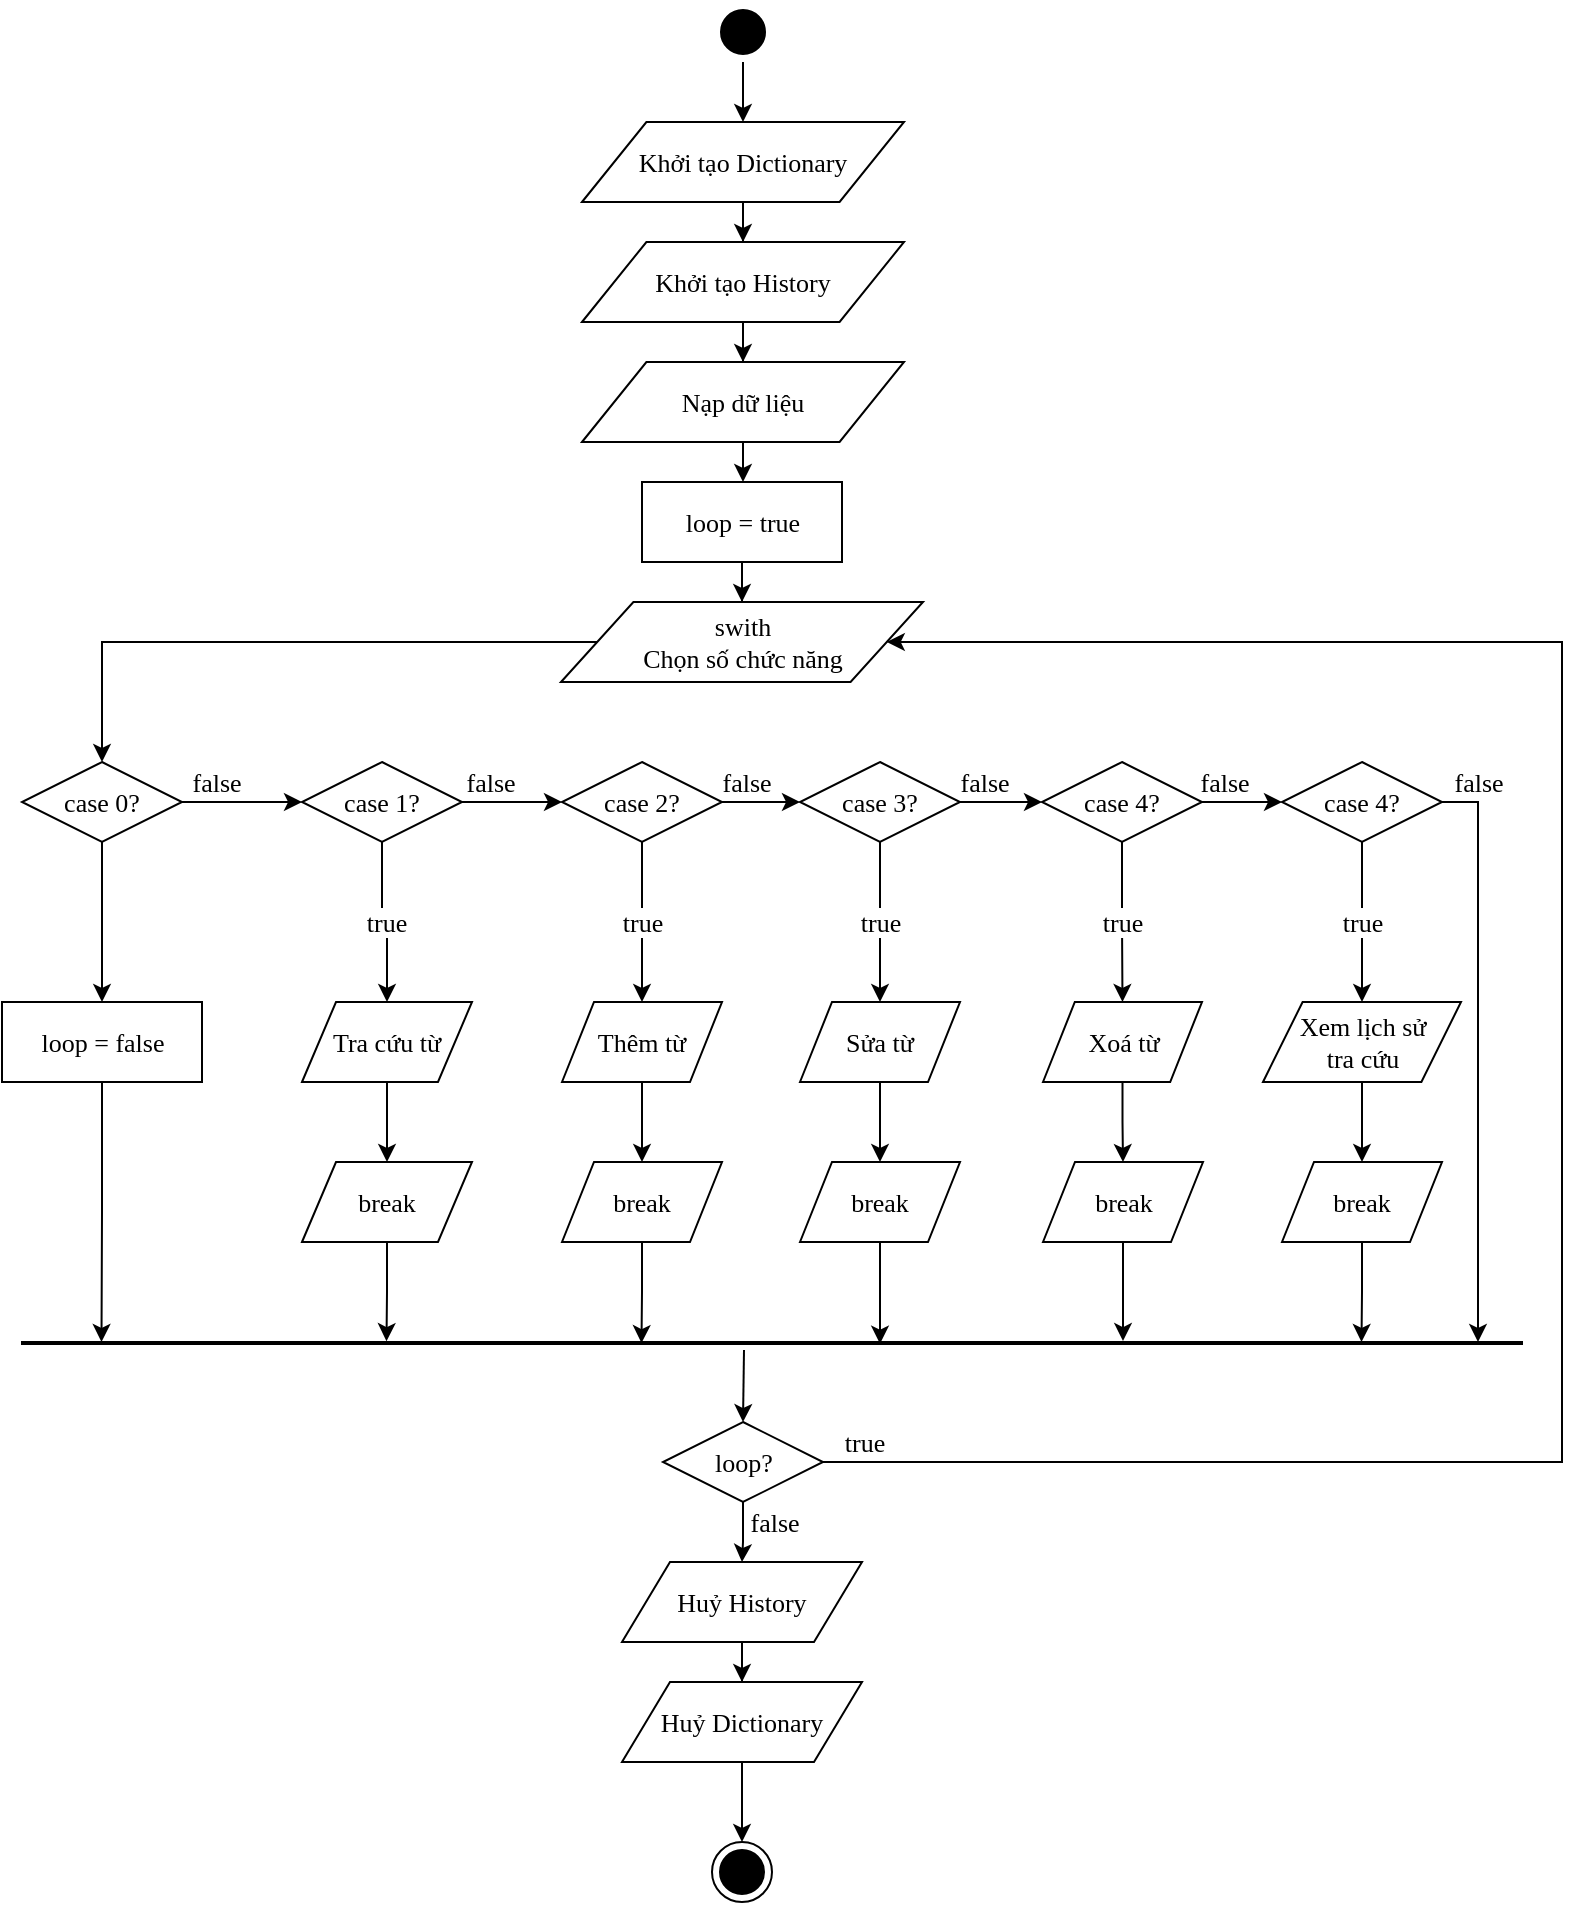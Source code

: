<mxfile version="13.3.5" type="device" pages="6"><diagram id="F5iDFvdPLxZD4biK3xNv" name="main"><mxGraphModel dx="741" dy="604" grid="1" gridSize="10" guides="1" tooltips="1" connect="1" arrows="1" fold="1" page="1" pageScale="1" pageWidth="827" pageHeight="1169" math="0" shadow="0"><root><mxCell id="0"/><mxCell id="1" parent="0"/><mxCell id="LNeXZxcjDxNj3c9ZioMg-61" style="edgeStyle=orthogonalEdgeStyle;rounded=0;orthogonalLoop=1;jettySize=auto;html=1;entryX=0.5;entryY=0;entryDx=0;entryDy=0;strokeColor=#000000;fontFamily=Times New Roman;fontSize=13;" parent="1" source="LNeXZxcjDxNj3c9ZioMg-1" target="LNeXZxcjDxNj3c9ZioMg-58" edge="1"><mxGeometry relative="1" as="geometry"/></mxCell><mxCell id="LNeXZxcjDxNj3c9ZioMg-1" value="" style="ellipse;html=1;shape=startState;fillColor=#000000;strokeColor=#000000;" parent="1" vertex="1"><mxGeometry x="385.5" y="40" width="30" height="30" as="geometry"/></mxCell><mxCell id="LNeXZxcjDxNj3c9ZioMg-53" style="edgeStyle=orthogonalEdgeStyle;rounded=0;orthogonalLoop=1;jettySize=auto;html=1;entryX=0.5;entryY=0;entryDx=0;entryDy=0;strokeColor=#000000;fontFamily=Times New Roman;fontSize=13;" parent="1" source="LNeXZxcjDxNj3c9ZioMg-3" target="LNeXZxcjDxNj3c9ZioMg-11" edge="1"><mxGeometry relative="1" as="geometry"/></mxCell><mxCell id="LNeXZxcjDxNj3c9ZioMg-3" value="swith&lt;br&gt;Chọn số chức năng" style="shape=parallelogram;perimeter=parallelogramPerimeter;whiteSpace=wrap;html=1;dashed=0;strokeColor=#000000;fontFamily=Times New Roman;fontSize=13;" parent="1" vertex="1"><mxGeometry x="309.5" y="340" width="181" height="40" as="geometry"/></mxCell><mxCell id="LNeXZxcjDxNj3c9ZioMg-54" value="false" style="edgeStyle=orthogonalEdgeStyle;rounded=0;orthogonalLoop=1;jettySize=auto;html=1;entryX=0;entryY=0.5;entryDx=0;entryDy=0;strokeColor=#000000;fontFamily=Times New Roman;fontSize=13;" parent="1" source="LNeXZxcjDxNj3c9ZioMg-11" target="LNeXZxcjDxNj3c9ZioMg-14" edge="1"><mxGeometry x="-0.45" y="10" relative="1" as="geometry"><mxPoint as="offset"/></mxGeometry></mxCell><mxCell id="LNeXZxcjDxNj3c9ZioMg-87" style="edgeStyle=orthogonalEdgeStyle;rounded=0;orthogonalLoop=1;jettySize=auto;html=1;strokeColor=#000000;fontFamily=Times New Roman;fontSize=13;" parent="1" source="LNeXZxcjDxNj3c9ZioMg-11" target="LNeXZxcjDxNj3c9ZioMg-81" edge="1"><mxGeometry relative="1" as="geometry"/></mxCell><mxCell id="LNeXZxcjDxNj3c9ZioMg-11" value="case 0?" style="rhombus;whiteSpace=wrap;html=1;fontFamily=Times New Roman;fontSize=13;" parent="1" vertex="1"><mxGeometry x="40" y="420" width="80" height="40" as="geometry"/></mxCell><mxCell id="LNeXZxcjDxNj3c9ZioMg-49" value="true" style="edgeStyle=orthogonalEdgeStyle;rounded=0;orthogonalLoop=1;jettySize=auto;html=1;entryX=0.5;entryY=0;entryDx=0;entryDy=0;strokeColor=#000000;fontFamily=Times New Roman;fontSize=13;" parent="1" source="LNeXZxcjDxNj3c9ZioMg-14" target="LNeXZxcjDxNj3c9ZioMg-26" edge="1"><mxGeometry relative="1" as="geometry"/></mxCell><mxCell id="LNeXZxcjDxNj3c9ZioMg-55" value="false" style="edgeStyle=orthogonalEdgeStyle;rounded=0;orthogonalLoop=1;jettySize=auto;html=1;entryX=0;entryY=0.5;entryDx=0;entryDy=0;strokeColor=#000000;fontFamily=Times New Roman;fontSize=13;" parent="1" source="LNeXZxcjDxNj3c9ZioMg-14" target="LNeXZxcjDxNj3c9ZioMg-17" edge="1"><mxGeometry x="-0.45" y="10" relative="1" as="geometry"><mxPoint as="offset"/></mxGeometry></mxCell><mxCell id="LNeXZxcjDxNj3c9ZioMg-14" value="case&amp;nbsp;1?" style="rhombus;whiteSpace=wrap;html=1;fontFamily=Times New Roman;fontSize=13;" parent="1" vertex="1"><mxGeometry x="180" y="420" width="80" height="40" as="geometry"/></mxCell><mxCell id="LNeXZxcjDxNj3c9ZioMg-50" value="true" style="edgeStyle=orthogonalEdgeStyle;rounded=0;orthogonalLoop=1;jettySize=auto;html=1;entryX=0.5;entryY=0;entryDx=0;entryDy=0;strokeColor=#000000;fontFamily=Times New Roman;fontSize=13;" parent="1" source="LNeXZxcjDxNj3c9ZioMg-17" target="LNeXZxcjDxNj3c9ZioMg-27" edge="1"><mxGeometry relative="1" as="geometry"/></mxCell><mxCell id="LNeXZxcjDxNj3c9ZioMg-56" value="false" style="edgeStyle=orthogonalEdgeStyle;rounded=0;orthogonalLoop=1;jettySize=auto;html=1;entryX=0;entryY=0.5;entryDx=0;entryDy=0;strokeColor=#000000;fontFamily=Times New Roman;fontSize=13;" parent="1" source="LNeXZxcjDxNj3c9ZioMg-17" target="LNeXZxcjDxNj3c9ZioMg-20" edge="1"><mxGeometry x="-0.45" y="10" relative="1" as="geometry"><mxPoint as="offset"/></mxGeometry></mxCell><mxCell id="LNeXZxcjDxNj3c9ZioMg-17" value="case&amp;nbsp;2?" style="rhombus;whiteSpace=wrap;html=1;fontFamily=Times New Roman;fontSize=13;" parent="1" vertex="1"><mxGeometry x="310" y="420" width="80" height="40" as="geometry"/></mxCell><mxCell id="LNeXZxcjDxNj3c9ZioMg-51" value="true" style="edgeStyle=orthogonalEdgeStyle;rounded=0;orthogonalLoop=1;jettySize=auto;html=1;entryX=0.5;entryY=0;entryDx=0;entryDy=0;strokeColor=#000000;fontFamily=Times New Roman;fontSize=13;" parent="1" source="LNeXZxcjDxNj3c9ZioMg-20" target="LNeXZxcjDxNj3c9ZioMg-28" edge="1"><mxGeometry relative="1" as="geometry"/></mxCell><mxCell id="LNeXZxcjDxNj3c9ZioMg-57" value="false" style="edgeStyle=orthogonalEdgeStyle;rounded=0;orthogonalLoop=1;jettySize=auto;html=1;entryX=0;entryY=0.5;entryDx=0;entryDy=0;strokeColor=#000000;fontFamily=Times New Roman;fontSize=13;" parent="1" source="LNeXZxcjDxNj3c9ZioMg-20" target="LNeXZxcjDxNj3c9ZioMg-23" edge="1"><mxGeometry x="-0.45" y="10" relative="1" as="geometry"><mxPoint as="offset"/></mxGeometry></mxCell><mxCell id="LNeXZxcjDxNj3c9ZioMg-20" value="case&amp;nbsp;3?" style="rhombus;whiteSpace=wrap;html=1;fontFamily=Times New Roman;fontSize=13;" parent="1" vertex="1"><mxGeometry x="429" y="420" width="80" height="40" as="geometry"/></mxCell><mxCell id="LNeXZxcjDxNj3c9ZioMg-52" value="true" style="edgeStyle=orthogonalEdgeStyle;rounded=0;orthogonalLoop=1;jettySize=auto;html=1;entryX=0.5;entryY=0;entryDx=0;entryDy=0;strokeColor=#000000;fontFamily=Times New Roman;fontSize=13;" parent="1" source="LNeXZxcjDxNj3c9ZioMg-23" target="LNeXZxcjDxNj3c9ZioMg-29" edge="1"><mxGeometry relative="1" as="geometry"/></mxCell><mxCell id="LNeXZxcjDxNj3c9ZioMg-23" value="case&amp;nbsp;4?" style="rhombus;whiteSpace=wrap;html=1;fontFamily=Times New Roman;fontSize=13;" parent="1" vertex="1"><mxGeometry x="550" y="420" width="80" height="40" as="geometry"/></mxCell><mxCell id="LNeXZxcjDxNj3c9ZioMg-31" style="edgeStyle=orthogonalEdgeStyle;rounded=0;orthogonalLoop=1;jettySize=auto;html=1;strokeColor=#000000;fontFamily=Times New Roman;fontSize=13;entryX=0.5;entryY=0;entryDx=0;entryDy=0;" parent="1" source="LNeXZxcjDxNj3c9ZioMg-26" target="LNeXZxcjDxNj3c9ZioMg-37" edge="1"><mxGeometry relative="1" as="geometry"><mxPoint x="259" y="620" as="targetPoint"/></mxGeometry></mxCell><mxCell id="LNeXZxcjDxNj3c9ZioMg-26" value="Tra cứu từ" style="shape=parallelogram;perimeter=parallelogramPerimeter;whiteSpace=wrap;html=1;dashed=0;strokeColor=#000000;fontFamily=Times New Roman;fontSize=13;" parent="1" vertex="1"><mxGeometry x="180" y="540" width="85" height="40" as="geometry"/></mxCell><mxCell id="LNeXZxcjDxNj3c9ZioMg-32" style="edgeStyle=orthogonalEdgeStyle;rounded=0;orthogonalLoop=1;jettySize=auto;html=1;strokeColor=#000000;fontFamily=Times New Roman;fontSize=13;entryX=0.5;entryY=0;entryDx=0;entryDy=0;" parent="1" source="LNeXZxcjDxNj3c9ZioMg-27" target="LNeXZxcjDxNj3c9ZioMg-76" edge="1"><mxGeometry relative="1" as="geometry"><mxPoint x="379" y="620" as="targetPoint"/></mxGeometry></mxCell><mxCell id="LNeXZxcjDxNj3c9ZioMg-27" value="Thêm từ" style="shape=parallelogram;perimeter=parallelogramPerimeter;whiteSpace=wrap;html=1;dashed=0;strokeColor=#000000;fontFamily=Times New Roman;fontSize=13;" parent="1" vertex="1"><mxGeometry x="310" y="540" width="80" height="40" as="geometry"/></mxCell><mxCell id="LNeXZxcjDxNj3c9ZioMg-33" style="edgeStyle=orthogonalEdgeStyle;rounded=0;orthogonalLoop=1;jettySize=auto;html=1;strokeColor=#000000;fontFamily=Times New Roman;fontSize=13;entryX=0.5;entryY=0;entryDx=0;entryDy=0;" parent="1" source="LNeXZxcjDxNj3c9ZioMg-28" target="LNeXZxcjDxNj3c9ZioMg-39" edge="1"><mxGeometry relative="1" as="geometry"><mxPoint x="499" y="620" as="targetPoint"/></mxGeometry></mxCell><mxCell id="LNeXZxcjDxNj3c9ZioMg-28" value="Sửa từ" style="shape=parallelogram;perimeter=parallelogramPerimeter;whiteSpace=wrap;html=1;dashed=0;strokeColor=#000000;fontFamily=Times New Roman;fontSize=13;" parent="1" vertex="1"><mxGeometry x="429" y="540" width="80" height="40" as="geometry"/></mxCell><mxCell id="LNeXZxcjDxNj3c9ZioMg-36" style="edgeStyle=orthogonalEdgeStyle;rounded=0;orthogonalLoop=1;jettySize=auto;html=1;strokeColor=#000000;fontFamily=Times New Roman;fontSize=13;entryX=0.5;entryY=0;entryDx=0;entryDy=0;" parent="1" source="LNeXZxcjDxNj3c9ZioMg-29" target="LNeXZxcjDxNj3c9ZioMg-40" edge="1"><mxGeometry relative="1" as="geometry"><mxPoint x="619" y="620" as="targetPoint"/></mxGeometry></mxCell><mxCell id="LNeXZxcjDxNj3c9ZioMg-29" value="Xoá từ" style="shape=parallelogram;perimeter=parallelogramPerimeter;whiteSpace=wrap;html=1;dashed=0;strokeColor=#000000;fontFamily=Times New Roman;fontSize=13;" parent="1" vertex="1"><mxGeometry x="550.5" y="540" width="79.5" height="40" as="geometry"/></mxCell><mxCell id="LNeXZxcjDxNj3c9ZioMg-30" value="" style="ellipse;html=1;shape=endState;fillColor=#000000;strokeColor=#000000;fontFamily=Times New Roman;fontSize=13;" parent="1" vertex="1"><mxGeometry x="385" y="960" width="30" height="30" as="geometry"/></mxCell><mxCell id="LNeXZxcjDxNj3c9ZioMg-68" style="edgeStyle=orthogonalEdgeStyle;rounded=0;orthogonalLoop=1;jettySize=auto;html=1;strokeColor=#000000;fontFamily=Times New Roman;fontSize=13;entryX=0.5;entryY=0;entryDx=0;entryDy=0;" parent="1" target="LNeXZxcjDxNj3c9ZioMg-70" edge="1"><mxGeometry relative="1" as="geometry"><mxPoint x="474.5" y="760" as="targetPoint"/><mxPoint x="401" y="714" as="sourcePoint"/></mxGeometry></mxCell><mxCell id="LNeXZxcjDxNj3c9ZioMg-42" style="edgeStyle=orthogonalEdgeStyle;rounded=0;orthogonalLoop=1;jettySize=auto;html=1;strokeColor=#000000;fontFamily=Times New Roman;fontSize=13;exitX=0.5;exitY=1;exitDx=0;exitDy=0;entryX=0.243;entryY=-0.406;entryDx=0;entryDy=0;entryPerimeter=0;" parent="1" source="LNeXZxcjDxNj3c9ZioMg-37" target="dmwNEpRVlrEZc85X_Grw-5" edge="1"><mxGeometry relative="1" as="geometry"><mxPoint x="360" y="690" as="targetPoint"/><Array as="points"/><mxPoint x="290" y="630" as="sourcePoint"/></mxGeometry></mxCell><mxCell id="LNeXZxcjDxNj3c9ZioMg-37" value="break" style="shape=parallelogram;perimeter=parallelogramPerimeter;whiteSpace=wrap;html=1;dashed=0;strokeColor=#000000;fontFamily=Times New Roman;fontSize=13;" parent="1" vertex="1"><mxGeometry x="180" y="620" width="85" height="40" as="geometry"/></mxCell><mxCell id="dmwNEpRVlrEZc85X_Grw-16" style="edgeStyle=orthogonalEdgeStyle;rounded=0;orthogonalLoop=1;jettySize=auto;html=1;entryX=0.572;entryY=0.867;entryDx=0;entryDy=0;entryPerimeter=0;" parent="1" source="LNeXZxcjDxNj3c9ZioMg-39" target="dmwNEpRVlrEZc85X_Grw-5" edge="1"><mxGeometry relative="1" as="geometry"/></mxCell><mxCell id="LNeXZxcjDxNj3c9ZioMg-39" value="break" style="shape=parallelogram;perimeter=parallelogramPerimeter;whiteSpace=wrap;html=1;dashed=0;strokeColor=#000000;fontFamily=Times New Roman;fontSize=13;" parent="1" vertex="1"><mxGeometry x="429" y="620" width="80" height="40" as="geometry"/></mxCell><mxCell id="dmwNEpRVlrEZc85X_Grw-17" style="edgeStyle=orthogonalEdgeStyle;rounded=0;orthogonalLoop=1;jettySize=auto;html=1;entryX=0.734;entryY=-0.467;entryDx=0;entryDy=0;entryPerimeter=0;" parent="1" source="LNeXZxcjDxNj3c9ZioMg-40" target="dmwNEpRVlrEZc85X_Grw-5" edge="1"><mxGeometry relative="1" as="geometry"/></mxCell><mxCell id="LNeXZxcjDxNj3c9ZioMg-40" value="break" style="shape=parallelogram;perimeter=parallelogramPerimeter;whiteSpace=wrap;html=1;dashed=0;strokeColor=#000000;fontFamily=Times New Roman;fontSize=13;" parent="1" vertex="1"><mxGeometry x="550.5" y="620" width="80" height="40" as="geometry"/></mxCell><mxCell id="LNeXZxcjDxNj3c9ZioMg-62" style="edgeStyle=orthogonalEdgeStyle;rounded=0;orthogonalLoop=1;jettySize=auto;html=1;entryX=0.5;entryY=0;entryDx=0;entryDy=0;strokeColor=#000000;fontFamily=Times New Roman;fontSize=13;" parent="1" source="LNeXZxcjDxNj3c9ZioMg-58" target="LNeXZxcjDxNj3c9ZioMg-59" edge="1"><mxGeometry relative="1" as="geometry"/></mxCell><mxCell id="LNeXZxcjDxNj3c9ZioMg-58" value="Khởi tạo Dictionary" style="shape=parallelogram;perimeter=parallelogramPerimeter;whiteSpace=wrap;html=1;dashed=0;strokeColor=#000000;fontFamily=Times New Roman;fontSize=13;" parent="1" vertex="1"><mxGeometry x="320" y="100" width="161" height="40" as="geometry"/></mxCell><mxCell id="LNeXZxcjDxNj3c9ZioMg-63" style="edgeStyle=orthogonalEdgeStyle;rounded=0;orthogonalLoop=1;jettySize=auto;html=1;entryX=0.5;entryY=0;entryDx=0;entryDy=0;strokeColor=#000000;fontFamily=Times New Roman;fontSize=13;" parent="1" source="LNeXZxcjDxNj3c9ZioMg-59" target="LNeXZxcjDxNj3c9ZioMg-60" edge="1"><mxGeometry relative="1" as="geometry"/></mxCell><mxCell id="LNeXZxcjDxNj3c9ZioMg-59" value="Khởi tạo History" style="shape=parallelogram;perimeter=parallelogramPerimeter;whiteSpace=wrap;html=1;dashed=0;strokeColor=#000000;fontFamily=Times New Roman;fontSize=13;" parent="1" vertex="1"><mxGeometry x="320" y="160" width="161" height="40" as="geometry"/></mxCell><mxCell id="LNeXZxcjDxNj3c9ZioMg-78" style="edgeStyle=orthogonalEdgeStyle;rounded=0;orthogonalLoop=1;jettySize=auto;html=1;strokeColor=#000000;fontFamily=Times New Roman;fontSize=13;" parent="1" source="LNeXZxcjDxNj3c9ZioMg-60" target="LNeXZxcjDxNj3c9ZioMg-77" edge="1"><mxGeometry relative="1" as="geometry"/></mxCell><mxCell id="LNeXZxcjDxNj3c9ZioMg-60" value="Nạp dữ liệu" style="shape=parallelogram;perimeter=parallelogramPerimeter;whiteSpace=wrap;html=1;dashed=0;strokeColor=#000000;fontFamily=Times New Roman;fontSize=13;" parent="1" vertex="1"><mxGeometry x="320" y="220" width="161" height="40" as="geometry"/></mxCell><mxCell id="LNeXZxcjDxNj3c9ZioMg-86" style="edgeStyle=orthogonalEdgeStyle;rounded=0;orthogonalLoop=1;jettySize=auto;html=1;strokeColor=#000000;fontFamily=Times New Roman;fontSize=13;entryX=0.5;entryY=0;entryDx=0;entryDy=0;" parent="1" source="LNeXZxcjDxNj3c9ZioMg-65" target="LNeXZxcjDxNj3c9ZioMg-30" edge="1"><mxGeometry relative="1" as="geometry"><mxPoint x="476" y="950" as="targetPoint"/></mxGeometry></mxCell><mxCell id="LNeXZxcjDxNj3c9ZioMg-65" value="Huỷ Dictionary" style="shape=parallelogram;perimeter=parallelogramPerimeter;whiteSpace=wrap;html=1;dashed=0;strokeColor=#000000;fontFamily=Times New Roman;fontSize=13;" parent="1" vertex="1"><mxGeometry x="340" y="880" width="120" height="40" as="geometry"/></mxCell><mxCell id="LNeXZxcjDxNj3c9ZioMg-85" style="edgeStyle=orthogonalEdgeStyle;rounded=0;orthogonalLoop=1;jettySize=auto;html=1;entryX=0.5;entryY=0;entryDx=0;entryDy=0;strokeColor=#000000;fontFamily=Times New Roman;fontSize=13;" parent="1" source="LNeXZxcjDxNj3c9ZioMg-66" target="LNeXZxcjDxNj3c9ZioMg-65" edge="1"><mxGeometry relative="1" as="geometry"/></mxCell><mxCell id="LNeXZxcjDxNj3c9ZioMg-66" value="Huỷ History" style="shape=parallelogram;perimeter=parallelogramPerimeter;whiteSpace=wrap;html=1;dashed=0;strokeColor=#000000;fontFamily=Times New Roman;fontSize=13;" parent="1" vertex="1"><mxGeometry x="340" y="820" width="120" height="40" as="geometry"/></mxCell><mxCell id="LNeXZxcjDxNj3c9ZioMg-73" value="true" style="edgeStyle=orthogonalEdgeStyle;rounded=0;orthogonalLoop=1;jettySize=auto;html=1;entryX=1;entryY=0.5;entryDx=0;entryDy=0;strokeColor=#000000;fontFamily=Times New Roman;fontSize=13;exitX=1;exitY=0.5;exitDx=0;exitDy=0;" parent="1" source="LNeXZxcjDxNj3c9ZioMg-70" target="LNeXZxcjDxNj3c9ZioMg-3" edge="1"><mxGeometry x="-0.963" y="10" relative="1" as="geometry"><Array as="points"><mxPoint x="810" y="770"/><mxPoint x="810" y="360"/></Array><mxPoint as="offset"/></mxGeometry></mxCell><mxCell id="LNeXZxcjDxNj3c9ZioMg-84" value="false" style="edgeStyle=orthogonalEdgeStyle;rounded=0;orthogonalLoop=1;jettySize=auto;html=1;entryX=0.5;entryY=0;entryDx=0;entryDy=0;strokeColor=#000000;fontFamily=Times New Roman;fontSize=13;" parent="1" source="LNeXZxcjDxNj3c9ZioMg-70" target="LNeXZxcjDxNj3c9ZioMg-66" edge="1"><mxGeometry x="-0.344" y="15" relative="1" as="geometry"><mxPoint as="offset"/></mxGeometry></mxCell><mxCell id="LNeXZxcjDxNj3c9ZioMg-70" value="loop?" style="rhombus;whiteSpace=wrap;html=1;fontFamily=Times New Roman;fontSize=13;" parent="1" vertex="1"><mxGeometry x="360.5" y="750" width="80" height="40" as="geometry"/></mxCell><mxCell id="LNeXZxcjDxNj3c9ZioMg-76" value="break" style="shape=parallelogram;perimeter=parallelogramPerimeter;whiteSpace=wrap;html=1;dashed=0;strokeColor=#000000;fontFamily=Times New Roman;fontSize=13;" parent="1" vertex="1"><mxGeometry x="310" y="620" width="80" height="40" as="geometry"/></mxCell><mxCell id="LNeXZxcjDxNj3c9ZioMg-79" style="edgeStyle=orthogonalEdgeStyle;rounded=0;orthogonalLoop=1;jettySize=auto;html=1;strokeColor=#000000;fontFamily=Times New Roman;fontSize=13;" parent="1" source="LNeXZxcjDxNj3c9ZioMg-77" target="LNeXZxcjDxNj3c9ZioMg-3" edge="1"><mxGeometry relative="1" as="geometry"/></mxCell><mxCell id="LNeXZxcjDxNj3c9ZioMg-77" value="loop = true" style="html=1;dashed=0;whitespace=wrap;strokeColor=#000000;fontFamily=Times New Roman;fontSize=13;" parent="1" vertex="1"><mxGeometry x="350" y="280" width="100" height="40" as="geometry"/></mxCell><mxCell id="LNeXZxcjDxNj3c9ZioMg-88" style="edgeStyle=orthogonalEdgeStyle;rounded=0;orthogonalLoop=1;jettySize=auto;html=1;strokeColor=#000000;fontFamily=Times New Roman;fontSize=13;exitX=0.5;exitY=1;exitDx=0;exitDy=0;entryX=0.053;entryY=0;entryDx=0;entryDy=0;entryPerimeter=0;" parent="1" source="LNeXZxcjDxNj3c9ZioMg-81" target="dmwNEpRVlrEZc85X_Grw-5" edge="1"><mxGeometry relative="1" as="geometry"><mxPoint x="140" y="690" as="targetPoint"/><mxPoint x="150" y="600" as="sourcePoint"/></mxGeometry></mxCell><mxCell id="LNeXZxcjDxNj3c9ZioMg-81" value="loop = false" style="html=1;dashed=0;whitespace=wrap;strokeColor=#000000;fontFamily=Times New Roman;fontSize=13;" parent="1" vertex="1"><mxGeometry x="30" y="540" width="100" height="40" as="geometry"/></mxCell><mxCell id="dmwNEpRVlrEZc85X_Grw-5" value="" style="html=1;dashed=0;whitespace=wrap;" parent="1" vertex="1"><mxGeometry x="40" y="710" width="750" height="1" as="geometry"/></mxCell><mxCell id="dmwNEpRVlrEZc85X_Grw-8" style="edgeStyle=orthogonalEdgeStyle;rounded=0;orthogonalLoop=1;jettySize=auto;html=1;strokeColor=#000000;fontFamily=Times New Roman;fontSize=13;exitX=0.5;exitY=1;exitDx=0;exitDy=0;entryX=0.413;entryY=0.558;entryDx=0;entryDy=0;entryPerimeter=0;" parent="1" source="LNeXZxcjDxNj3c9ZioMg-76" target="dmwNEpRVlrEZc85X_Grw-5" edge="1"><mxGeometry relative="1" as="geometry"><mxPoint x="380" y="700" as="targetPoint"/><Array as="points"/><mxPoint x="390" y="680" as="sourcePoint"/></mxGeometry></mxCell><mxCell id="dmwNEpRVlrEZc85X_Grw-9" value="false" style="edgeStyle=orthogonalEdgeStyle;rounded=0;orthogonalLoop=1;jettySize=auto;html=1;entryX=0;entryY=0.5;entryDx=0;entryDy=0;strokeColor=#000000;fontFamily=Times New Roman;fontSize=13;exitX=1;exitY=0.5;exitDx=0;exitDy=0;" parent="1" source="LNeXZxcjDxNj3c9ZioMg-23" target="dmwNEpRVlrEZc85X_Grw-12" edge="1"><mxGeometry x="-0.45" y="10" relative="1" as="geometry"><mxPoint as="offset"/><mxPoint x="640" y="440" as="sourcePoint"/></mxGeometry></mxCell><mxCell id="dmwNEpRVlrEZc85X_Grw-10" value="true" style="edgeStyle=orthogonalEdgeStyle;rounded=0;orthogonalLoop=1;jettySize=auto;html=1;entryX=0.5;entryY=0;entryDx=0;entryDy=0;strokeColor=#000000;fontFamily=Times New Roman;fontSize=13;" parent="1" source="dmwNEpRVlrEZc85X_Grw-12" target="dmwNEpRVlrEZc85X_Grw-13" edge="1"><mxGeometry relative="1" as="geometry"/></mxCell><mxCell id="dmwNEpRVlrEZc85X_Grw-11" value="false" style="edgeStyle=orthogonalEdgeStyle;rounded=0;orthogonalLoop=1;jettySize=auto;html=1;strokeColor=#000000;fontFamily=Times New Roman;fontSize=13;" parent="1" source="dmwNEpRVlrEZc85X_Grw-12" edge="1"><mxGeometry x="-0.875" y="10" relative="1" as="geometry"><mxPoint x="768" y="710" as="targetPoint"/><Array as="points"><mxPoint x="768" y="440"/></Array><mxPoint x="-10" y="-10" as="offset"/></mxGeometry></mxCell><mxCell id="dmwNEpRVlrEZc85X_Grw-12" value="case&amp;nbsp;4?" style="rhombus;whiteSpace=wrap;html=1;fontFamily=Times New Roman;fontSize=13;" parent="1" vertex="1"><mxGeometry x="670" y="420" width="80" height="40" as="geometry"/></mxCell><mxCell id="dmwNEpRVlrEZc85X_Grw-20" style="edgeStyle=orthogonalEdgeStyle;rounded=0;orthogonalLoop=1;jettySize=auto;html=1;entryX=0.5;entryY=0;entryDx=0;entryDy=0;" parent="1" source="dmwNEpRVlrEZc85X_Grw-13" target="dmwNEpRVlrEZc85X_Grw-14" edge="1"><mxGeometry relative="1" as="geometry"><mxPoint x="730" y="600" as="targetPoint"/></mxGeometry></mxCell><mxCell id="dmwNEpRVlrEZc85X_Grw-13" value="Xem lịch sử&lt;br&gt;tra cứu" style="shape=parallelogram;perimeter=parallelogramPerimeter;whiteSpace=wrap;html=1;dashed=0;strokeColor=#000000;fontFamily=Times New Roman;fontSize=13;" parent="1" vertex="1"><mxGeometry x="660.5" y="540" width="99" height="40" as="geometry"/></mxCell><mxCell id="dmwNEpRVlrEZc85X_Grw-19" style="edgeStyle=orthogonalEdgeStyle;rounded=0;orthogonalLoop=1;jettySize=auto;html=1;entryX=0.893;entryY=0;entryDx=0;entryDy=0;entryPerimeter=0;" parent="1" source="dmwNEpRVlrEZc85X_Grw-14" target="dmwNEpRVlrEZc85X_Grw-5" edge="1"><mxGeometry relative="1" as="geometry"/></mxCell><mxCell id="dmwNEpRVlrEZc85X_Grw-14" value="break" style="shape=parallelogram;perimeter=parallelogramPerimeter;whiteSpace=wrap;html=1;dashed=0;strokeColor=#000000;fontFamily=Times New Roman;fontSize=13;" parent="1" vertex="1"><mxGeometry x="670" y="620" width="80" height="40" as="geometry"/></mxCell></root></mxGraphModel></diagram><diagram id="gEYFBmC9wodsBjB4r2IJ" name="search"><mxGraphModel dx="1074" dy="876" grid="1" gridSize="10" guides="1" tooltips="1" connect="1" arrows="1" fold="1" page="1" pageScale="1" pageWidth="827" pageHeight="1169" math="0" shadow="0"><root><mxCell id="RhEp-o8kxsu1pdFuEeoU-0"/><mxCell id="RhEp-o8kxsu1pdFuEeoU-1" parent="RhEp-o8kxsu1pdFuEeoU-0"/><mxCell id="4Kr7Fd9eZ7AAxbyLVJ4j-55" style="edgeStyle=orthogonalEdgeStyle;rounded=0;orthogonalLoop=1;jettySize=auto;html=1;entryX=0.5;entryY=0;entryDx=0;entryDy=0;strokeColor=#000000;fontFamily=Times New Roman;fontSize=13;" parent="RhEp-o8kxsu1pdFuEeoU-1" source="4Kr7Fd9eZ7AAxbyLVJ4j-1" target="4Kr7Fd9eZ7AAxbyLVJ4j-52" edge="1"><mxGeometry relative="1" as="geometry"/></mxCell><mxCell id="4Kr7Fd9eZ7AAxbyLVJ4j-1" value="" style="ellipse;html=1;shape=startState;fillColor=#000000;strokeColor=#000000;" parent="RhEp-o8kxsu1pdFuEeoU-1" vertex="1"><mxGeometry x="364" y="50" width="30" height="30" as="geometry"/></mxCell><mxCell id="4Kr7Fd9eZ7AAxbyLVJ4j-57" style="edgeStyle=orthogonalEdgeStyle;rounded=0;orthogonalLoop=1;jettySize=auto;html=1;entryX=0.5;entryY=0;entryDx=0;entryDy=0;strokeColor=#000000;fontFamily=Times New Roman;fontSize=13;" parent="RhEp-o8kxsu1pdFuEeoU-1" source="4Kr7Fd9eZ7AAxbyLVJ4j-52" target="4Kr7Fd9eZ7AAxbyLVJ4j-56" edge="1"><mxGeometry relative="1" as="geometry"/></mxCell><mxCell id="4Kr7Fd9eZ7AAxbyLVJ4j-52" value="Nhập từ tiếng Anh" style="html=1;dashed=0;whitespace=wrap;strokeColor=#000000;fontFamily=Times New Roman;fontSize=13;" parent="RhEp-o8kxsu1pdFuEeoU-1" vertex="1"><mxGeometry x="318.5" y="100" width="121" height="40" as="geometry"/></mxCell><mxCell id="4Kr7Fd9eZ7AAxbyLVJ4j-58" value="true" style="edgeStyle=orthogonalEdgeStyle;rounded=0;orthogonalLoop=1;jettySize=auto;html=1;strokeColor=#000000;fontFamily=Times New Roman;fontSize=13;entryX=0.526;entryY=-0.001;entryDx=0;entryDy=0;entryPerimeter=0;exitX=1;exitY=0.5;exitDx=0;exitDy=0;" parent="RhEp-o8kxsu1pdFuEeoU-1" source="4Kr7Fd9eZ7AAxbyLVJ4j-56" target="RVOU4yHTh87XuVSKuMdk-0" edge="1"><mxGeometry x="-0.528" y="15" relative="1" as="geometry"><mxPoint x="520" y="240" as="targetPoint"/><mxPoint as="offset"/></mxGeometry></mxCell><mxCell id="4Kr7Fd9eZ7AAxbyLVJ4j-59" value="false" style="edgeStyle=orthogonalEdgeStyle;rounded=0;orthogonalLoop=1;jettySize=auto;html=1;strokeColor=#000000;fontFamily=Times New Roman;fontSize=13;entryX=0.5;entryY=0;entryDx=0;entryDy=0;exitX=0;exitY=0.5;exitDx=0;exitDy=0;" parent="RhEp-o8kxsu1pdFuEeoU-1" source="4Kr7Fd9eZ7AAxbyLVJ4j-56" target="RVOU4yHTh87XuVSKuMdk-3" edge="1"><mxGeometry x="-0.683" y="-15" relative="1" as="geometry"><mxPoint x="240" y="240" as="targetPoint"/><mxPoint as="offset"/></mxGeometry></mxCell><mxCell id="4Kr7Fd9eZ7AAxbyLVJ4j-56" value="Từ đã có trong&lt;br&gt;Dictionary?" style="rhombus;whiteSpace=wrap;html=1;fontFamily=Times New Roman;fontSize=13;" parent="RhEp-o8kxsu1pdFuEeoU-1" vertex="1"><mxGeometry x="303.5" y="170" width="151" height="60" as="geometry"/></mxCell><mxCell id="RVOU4yHTh87XuVSKuMdk-4" style="edgeStyle=orthogonalEdgeStyle;rounded=0;orthogonalLoop=1;jettySize=auto;html=1;entryX=1;entryY=0.5;entryDx=0;entryDy=0;strokeColor=#000000;fontFamily=Times New Roman;fontSize=13;" parent="RhEp-o8kxsu1pdFuEeoU-1" source="RVOU4yHTh87XuVSKuMdk-0" target="RVOU4yHTh87XuVSKuMdk-1" edge="1"><mxGeometry relative="1" as="geometry"><Array as="points"><mxPoint x="515" y="360"/></Array></mxGeometry></mxCell><mxCell id="RVOU4yHTh87XuVSKuMdk-0" value="In từ tiếng Anh&lt;br&gt;và nghĩa tiếng Việt" style="shape=parallelogram;perimeter=parallelogramPerimeter;whiteSpace=wrap;html=1;dashed=0;strokeColor=#000000;fontFamily=Times New Roman;fontSize=13;" parent="RhEp-o8kxsu1pdFuEeoU-1" vertex="1"><mxGeometry x="420" y="240" width="190" height="60" as="geometry"/></mxCell><mxCell id="qWbDLAG_1lY4MFDdPY-R-1" style="edgeStyle=orthogonalEdgeStyle;rounded=0;orthogonalLoop=1;jettySize=auto;html=1;entryX=0.5;entryY=0;entryDx=0;entryDy=0;strokeColor=#000000;fontFamily=Times New Roman;fontSize=13;" parent="RhEp-o8kxsu1pdFuEeoU-1" source="RVOU4yHTh87XuVSKuMdk-1" target="qWbDLAG_1lY4MFDdPY-R-0" edge="1"><mxGeometry relative="1" as="geometry"/></mxCell><mxCell id="RVOU4yHTh87XuVSKuMdk-1" value="Lưu lịch sử tra cứu" style="shape=parallelogram;perimeter=parallelogramPerimeter;whiteSpace=wrap;html=1;dashed=0;strokeColor=#000000;fontFamily=Times New Roman;fontSize=13;" parent="RhEp-o8kxsu1pdFuEeoU-1" vertex="1"><mxGeometry x="280" y="330" width="190" height="60" as="geometry"/></mxCell><mxCell id="RVOU4yHTh87XuVSKuMdk-5" style="edgeStyle=orthogonalEdgeStyle;rounded=0;orthogonalLoop=1;jettySize=auto;html=1;entryX=0;entryY=0.5;entryDx=0;entryDy=0;strokeColor=#000000;fontFamily=Times New Roman;fontSize=13;" parent="RhEp-o8kxsu1pdFuEeoU-1" source="RVOU4yHTh87XuVSKuMdk-3" target="RVOU4yHTh87XuVSKuMdk-1" edge="1"><mxGeometry relative="1" as="geometry"><Array as="points"><mxPoint x="245" y="360"/></Array></mxGeometry></mxCell><mxCell id="RVOU4yHTh87XuVSKuMdk-3" value="Thông báo không&lt;br&gt;tìm thấy từ" style="shape=parallelogram;perimeter=parallelogramPerimeter;whiteSpace=wrap;html=1;dashed=0;strokeColor=#000000;fontFamily=Times New Roman;fontSize=13;" parent="RhEp-o8kxsu1pdFuEeoU-1" vertex="1"><mxGeometry x="150" y="240" width="190" height="60" as="geometry"/></mxCell><mxCell id="oRBr1PMi6g0gGlDOtCDo-0" value="" style="ellipse;html=1;shape=endState;fillColor=#000000;strokeColor=#000000;fontFamily=Times New Roman;fontSize=13;" parent="RhEp-o8kxsu1pdFuEeoU-1" vertex="1"><mxGeometry x="360" y="530" width="30" height="30" as="geometry"/></mxCell><mxCell id="qWbDLAG_1lY4MFDdPY-R-2" value="false" style="edgeStyle=orthogonalEdgeStyle;rounded=0;orthogonalLoop=1;jettySize=auto;html=1;entryX=0.5;entryY=0;entryDx=0;entryDy=0;strokeColor=#000000;fontFamily=Times New Roman;fontSize=13;" parent="RhEp-o8kxsu1pdFuEeoU-1" source="qWbDLAG_1lY4MFDdPY-R-0" target="oRBr1PMi6g0gGlDOtCDo-0" edge="1"><mxGeometry x="-0.5" y="15" relative="1" as="geometry"><mxPoint as="offset"/></mxGeometry></mxCell><mxCell id="qWbDLAG_1lY4MFDdPY-R-3" value="true" style="edgeStyle=orthogonalEdgeStyle;rounded=0;orthogonalLoop=1;jettySize=auto;html=1;entryX=1;entryY=0.5;entryDx=0;entryDy=0;strokeColor=#000000;fontFamily=Times New Roman;fontSize=13;" parent="RhEp-o8kxsu1pdFuEeoU-1" source="qWbDLAG_1lY4MFDdPY-R-0" target="4Kr7Fd9eZ7AAxbyLVJ4j-52" edge="1"><mxGeometry x="-0.443" y="180" relative="1" as="geometry"><Array as="points"><mxPoint x="640" y="465"/><mxPoint x="640" y="120"/></Array><mxPoint as="offset"/></mxGeometry></mxCell><mxCell id="qWbDLAG_1lY4MFDdPY-R-0" value="Tiếp tục?" style="rhombus;whiteSpace=wrap;html=1;fontFamily=Times New Roman;fontSize=13;" parent="RhEp-o8kxsu1pdFuEeoU-1" vertex="1"><mxGeometry x="299.5" y="440" width="151" height="50" as="geometry"/></mxCell></root></mxGraphModel></diagram><diagram id="HTIZMmoSwVDu6fFEuwuU" name="insert"><mxGraphModel dx="1074" dy="876" grid="1" gridSize="10" guides="1" tooltips="1" connect="1" arrows="1" fold="1" page="1" pageScale="1" pageWidth="827" pageHeight="1169" math="0" shadow="0"><root><mxCell id="yUrqItEgE-9M1WVPmmr5-0"/><mxCell id="yUrqItEgE-9M1WVPmmr5-1" parent="yUrqItEgE-9M1WVPmmr5-0"/><mxCell id="gGb-6gGTG7ylNoWsz1DT-16" style="edgeStyle=orthogonalEdgeStyle;rounded=0;orthogonalLoop=1;jettySize=auto;html=1;entryX=0.5;entryY=0;entryDx=0;entryDy=0;strokeColor=#000000;fontFamily=Times New Roman;fontSize=13;" parent="yUrqItEgE-9M1WVPmmr5-1" source="gGb-6gGTG7ylNoWsz1DT-1" target="gGb-6gGTG7ylNoWsz1DT-3" edge="1"><mxGeometry relative="1" as="geometry"/></mxCell><mxCell id="gGb-6gGTG7ylNoWsz1DT-1" value="" style="ellipse;html=1;shape=startState;fillColor=#000000;strokeColor=#000000;" parent="yUrqItEgE-9M1WVPmmr5-1" vertex="1"><mxGeometry x="364" y="40" width="30" height="30" as="geometry"/></mxCell><mxCell id="gGb-6gGTG7ylNoWsz1DT-15" style="edgeStyle=orthogonalEdgeStyle;rounded=0;orthogonalLoop=1;jettySize=auto;html=1;strokeColor=#000000;fontFamily=Times New Roman;fontSize=13;" parent="yUrqItEgE-9M1WVPmmr5-1" source="gGb-6gGTG7ylNoWsz1DT-3" target="gGb-6gGTG7ylNoWsz1DT-14" edge="1"><mxGeometry relative="1" as="geometry"/></mxCell><mxCell id="gGb-6gGTG7ylNoWsz1DT-3" value="Nhập từ tiếng Anh" style="html=1;dashed=0;whitespace=wrap;strokeColor=#000000;fontFamily=Times New Roman;fontSize=13;" parent="yUrqItEgE-9M1WVPmmr5-1" vertex="1"><mxGeometry x="318.5" y="100" width="121" height="40" as="geometry"/></mxCell><mxCell id="gGb-6gGTG7ylNoWsz1DT-4" value="true" style="edgeStyle=orthogonalEdgeStyle;rounded=0;orthogonalLoop=1;jettySize=auto;html=1;strokeColor=#000000;fontFamily=Times New Roman;fontSize=13;entryX=0.526;entryY=-0.001;entryDx=0;entryDy=0;entryPerimeter=0;exitX=1;exitY=0.5;exitDx=0;exitDy=0;" parent="yUrqItEgE-9M1WVPmmr5-1" source="gGb-6gGTG7ylNoWsz1DT-6" target="gGb-6gGTG7ylNoWsz1DT-8" edge="1"><mxGeometry x="-0.528" y="15" relative="1" as="geometry"><mxPoint x="519" y="340" as="targetPoint"/><mxPoint as="offset"/></mxGeometry></mxCell><mxCell id="gGb-6gGTG7ylNoWsz1DT-5" value="false" style="edgeStyle=orthogonalEdgeStyle;rounded=0;orthogonalLoop=1;jettySize=auto;html=1;strokeColor=#000000;fontFamily=Times New Roman;fontSize=13;entryX=0.5;entryY=0;entryDx=0;entryDy=0;exitX=0;exitY=0.5;exitDx=0;exitDy=0;" parent="yUrqItEgE-9M1WVPmmr5-1" source="gGb-6gGTG7ylNoWsz1DT-6" target="gGb-6gGTG7ylNoWsz1DT-12" edge="1"><mxGeometry x="-0.683" y="-15" relative="1" as="geometry"><mxPoint x="239" y="340" as="targetPoint"/><mxPoint as="offset"/></mxGeometry></mxCell><mxCell id="gGb-6gGTG7ylNoWsz1DT-6" value="Từ đã có trong&lt;br&gt;Dictionary?" style="rhombus;whiteSpace=wrap;html=1;fontFamily=Times New Roman;fontSize=13;" parent="yUrqItEgE-9M1WVPmmr5-1" vertex="1"><mxGeometry x="303.5" y="260" width="151" height="70" as="geometry"/></mxCell><mxCell id="Zg25MkXHUpFLkjU5ItJU-4" style="edgeStyle=orthogonalEdgeStyle;rounded=0;orthogonalLoop=1;jettySize=auto;html=1;entryX=0.5;entryY=0;entryDx=0;entryDy=0;strokeColor=#000000;fontFamily=Times New Roman;fontSize=13;" parent="yUrqItEgE-9M1WVPmmr5-1" source="gGb-6gGTG7ylNoWsz1DT-8" target="Zg25MkXHUpFLkjU5ItJU-2" edge="1"><mxGeometry relative="1" as="geometry"/></mxCell><mxCell id="gGb-6gGTG7ylNoWsz1DT-8" value="Thông báo thêm không&lt;br&gt;thành công" style="shape=parallelogram;perimeter=parallelogramPerimeter;whiteSpace=wrap;html=1;dashed=0;strokeColor=#000000;fontFamily=Times New Roman;fontSize=13;" parent="yUrqItEgE-9M1WVPmmr5-1" vertex="1"><mxGeometry x="414" y="400" width="190" height="60" as="geometry"/></mxCell><mxCell id="Zg25MkXHUpFLkjU5ItJU-3" style="edgeStyle=orthogonalEdgeStyle;rounded=0;orthogonalLoop=1;jettySize=auto;html=1;entryX=0;entryY=0.5;entryDx=0;entryDy=0;strokeColor=#000000;fontFamily=Times New Roman;fontSize=13;" parent="yUrqItEgE-9M1WVPmmr5-1" source="gGb-6gGTG7ylNoWsz1DT-10" target="Zg25MkXHUpFLkjU5ItJU-2" edge="1"><mxGeometry relative="1" as="geometry"/></mxCell><mxCell id="gGb-6gGTG7ylNoWsz1DT-10" value="Thông báo thêm&lt;br&gt;từ mới thành công" style="shape=parallelogram;perimeter=parallelogramPerimeter;whiteSpace=wrap;html=1;dashed=0;strokeColor=#000000;fontFamily=Times New Roman;fontSize=13;" parent="yUrqItEgE-9M1WVPmmr5-1" vertex="1"><mxGeometry x="149" y="450" width="190" height="60" as="geometry"/></mxCell><mxCell id="ZhkFihnrcfeDKDahSWna-1" style="edgeStyle=orthogonalEdgeStyle;rounded=0;orthogonalLoop=1;jettySize=auto;html=1;entryX=0.5;entryY=0;entryDx=0;entryDy=0;" parent="yUrqItEgE-9M1WVPmmr5-1" source="gGb-6gGTG7ylNoWsz1DT-12" target="gGb-6gGTG7ylNoWsz1DT-10" edge="1"><mxGeometry relative="1" as="geometry"/></mxCell><mxCell id="gGb-6gGTG7ylNoWsz1DT-12" value="Thêm từ mới&lt;br&gt;vào Dictionary" style="shape=parallelogram;perimeter=parallelogramPerimeter;whiteSpace=wrap;html=1;dashed=0;strokeColor=#000000;fontFamily=Times New Roman;fontSize=13;" parent="yUrqItEgE-9M1WVPmmr5-1" vertex="1"><mxGeometry x="149" y="330" width="190" height="60" as="geometry"/></mxCell><mxCell id="gGb-6gGTG7ylNoWsz1DT-13" value="" style="ellipse;html=1;shape=endState;fillColor=#000000;strokeColor=#000000;fontFamily=Times New Roman;fontSize=13;" parent="yUrqItEgE-9M1WVPmmr5-1" vertex="1"><mxGeometry x="359.25" y="690" width="30" height="30" as="geometry"/></mxCell><mxCell id="gGb-6gGTG7ylNoWsz1DT-17" style="edgeStyle=orthogonalEdgeStyle;rounded=0;orthogonalLoop=1;jettySize=auto;html=1;entryX=0.5;entryY=0;entryDx=0;entryDy=0;strokeColor=#000000;fontFamily=Times New Roman;fontSize=13;" parent="yUrqItEgE-9M1WVPmmr5-1" source="gGb-6gGTG7ylNoWsz1DT-14" target="gGb-6gGTG7ylNoWsz1DT-6" edge="1"><mxGeometry relative="1" as="geometry"/></mxCell><mxCell id="gGb-6gGTG7ylNoWsz1DT-14" value="Nhập nghĩa tiếng Việt" style="html=1;dashed=0;whitespace=wrap;strokeColor=#000000;fontFamily=Times New Roman;fontSize=13;" parent="yUrqItEgE-9M1WVPmmr5-1" vertex="1"><mxGeometry x="308.25" y="170" width="141.5" height="40" as="geometry"/></mxCell><mxCell id="Zg25MkXHUpFLkjU5ItJU-0" value="false" style="edgeStyle=orthogonalEdgeStyle;rounded=0;orthogonalLoop=1;jettySize=auto;html=1;entryX=0.5;entryY=0;entryDx=0;entryDy=0;strokeColor=#000000;fontFamily=Times New Roman;fontSize=13;" parent="yUrqItEgE-9M1WVPmmr5-1" source="Zg25MkXHUpFLkjU5ItJU-2" target="gGb-6gGTG7ylNoWsz1DT-13" edge="1"><mxGeometry x="-0.5" y="15" relative="1" as="geometry"><mxPoint x="374.25" y="670" as="targetPoint"/><mxPoint as="offset"/></mxGeometry></mxCell><mxCell id="Zg25MkXHUpFLkjU5ItJU-1" value="true" style="edgeStyle=orthogonalEdgeStyle;rounded=0;orthogonalLoop=1;jettySize=auto;html=1;entryX=1;entryY=0.5;entryDx=0;entryDy=0;strokeColor=#000000;fontFamily=Times New Roman;fontSize=13;exitX=1;exitY=0.5;exitDx=0;exitDy=0;" parent="yUrqItEgE-9M1WVPmmr5-1" source="Zg25MkXHUpFLkjU5ItJU-2" target="gGb-6gGTG7ylNoWsz1DT-3" edge="1"><mxGeometry x="-0.531" y="180" relative="1" as="geometry"><mxPoint x="439.5" y="310" as="targetPoint"/><Array as="points"><mxPoint x="640" y="605"/><mxPoint x="640" y="120"/></Array><mxPoint y="-1" as="offset"/></mxGeometry></mxCell><mxCell id="Zg25MkXHUpFLkjU5ItJU-2" value="Tiếp tục?" style="rhombus;whiteSpace=wrap;html=1;fontFamily=Times New Roman;fontSize=13;" parent="yUrqItEgE-9M1WVPmmr5-1" vertex="1"><mxGeometry x="298.75" y="580" width="151" height="50" as="geometry"/></mxCell></root></mxGraphModel></diagram><diagram id="nvm5iFN18dOSPkMJ1mK7" name="update"><mxGraphModel dx="741" dy="604" grid="1" gridSize="10" guides="1" tooltips="1" connect="1" arrows="1" fold="1" page="1" pageScale="1" pageWidth="827" pageHeight="1169" math="0" shadow="0"><root><mxCell id="bAOCBtMXWM_xaxH_L3q4-0"/><mxCell id="bAOCBtMXWM_xaxH_L3q4-1" parent="bAOCBtMXWM_xaxH_L3q4-0"/><mxCell id="HuKGduifG_gXZsXTSDHl-0" style="edgeStyle=orthogonalEdgeStyle;rounded=0;orthogonalLoop=1;jettySize=auto;html=1;entryX=0.5;entryY=0;entryDx=0;entryDy=0;strokeColor=#000000;fontFamily=Times New Roman;fontSize=13;" edge="1" parent="bAOCBtMXWM_xaxH_L3q4-1" source="HuKGduifG_gXZsXTSDHl-1" target="HuKGduifG_gXZsXTSDHl-3"><mxGeometry relative="1" as="geometry"/></mxCell><mxCell id="HuKGduifG_gXZsXTSDHl-1" value="" style="ellipse;html=1;shape=startState;fillColor=#000000;strokeColor=#000000;" vertex="1" parent="bAOCBtMXWM_xaxH_L3q4-1"><mxGeometry x="364" y="40" width="30" height="30" as="geometry"/></mxCell><mxCell id="HuKGduifG_gXZsXTSDHl-2" style="edgeStyle=orthogonalEdgeStyle;rounded=0;orthogonalLoop=1;jettySize=auto;html=1;strokeColor=#000000;fontFamily=Times New Roman;fontSize=13;" edge="1" parent="bAOCBtMXWM_xaxH_L3q4-1" source="HuKGduifG_gXZsXTSDHl-3" target="HuKGduifG_gXZsXTSDHl-15"><mxGeometry relative="1" as="geometry"/></mxCell><mxCell id="HuKGduifG_gXZsXTSDHl-3" value="Nhập từ tiếng Anh&lt;br&gt;cần sửa" style="html=1;dashed=0;whitespace=wrap;strokeColor=#000000;fontFamily=Times New Roman;fontSize=13;" vertex="1" parent="bAOCBtMXWM_xaxH_L3q4-1"><mxGeometry x="318.5" y="100" width="121" height="50" as="geometry"/></mxCell><mxCell id="HuKGduifG_gXZsXTSDHl-4" value="false" style="edgeStyle=orthogonalEdgeStyle;rounded=0;orthogonalLoop=1;jettySize=auto;html=1;strokeColor=#000000;fontFamily=Times New Roman;fontSize=13;entryX=0.526;entryY=-0.001;entryDx=0;entryDy=0;entryPerimeter=0;exitX=1;exitY=0.5;exitDx=0;exitDy=0;" edge="1" parent="bAOCBtMXWM_xaxH_L3q4-1" source="HuKGduifG_gXZsXTSDHl-6" target="HuKGduifG_gXZsXTSDHl-8"><mxGeometry x="-0.811" y="15" relative="1" as="geometry"><mxPoint x="519" y="340" as="targetPoint"/><mxPoint as="offset"/></mxGeometry></mxCell><mxCell id="HuKGduifG_gXZsXTSDHl-5" value="true" style="edgeStyle=orthogonalEdgeStyle;rounded=0;orthogonalLoop=1;jettySize=auto;html=1;strokeColor=#000000;fontFamily=Times New Roman;fontSize=13;entryX=0.5;entryY=0;entryDx=0;entryDy=0;exitX=0;exitY=0.5;exitDx=0;exitDy=0;" edge="1" parent="bAOCBtMXWM_xaxH_L3q4-1" source="HuKGduifG_gXZsXTSDHl-6" target="HuKGduifG_gXZsXTSDHl-12"><mxGeometry x="-0.683" y="-15" relative="1" as="geometry"><mxPoint x="239" y="340" as="targetPoint"/><mxPoint as="offset"/></mxGeometry></mxCell><mxCell id="HuKGduifG_gXZsXTSDHl-6" value="Từ đã có trong&lt;br&gt;Dictionary?" style="rhombus;whiteSpace=wrap;html=1;fontFamily=Times New Roman;fontSize=13;" vertex="1" parent="bAOCBtMXWM_xaxH_L3q4-1"><mxGeometry x="303.5" y="260" width="151" height="70" as="geometry"/></mxCell><mxCell id="HuKGduifG_gXZsXTSDHl-7" style="edgeStyle=orthogonalEdgeStyle;rounded=0;orthogonalLoop=1;jettySize=auto;html=1;entryX=0.5;entryY=0;entryDx=0;entryDy=0;strokeColor=#000000;fontFamily=Times New Roman;fontSize=13;" edge="1" parent="bAOCBtMXWM_xaxH_L3q4-1" source="HuKGduifG_gXZsXTSDHl-8" target="HuKGduifG_gXZsXTSDHl-18"><mxGeometry relative="1" as="geometry"/></mxCell><mxCell id="HuKGduifG_gXZsXTSDHl-8" value="Thông báo sửa không&lt;br&gt;thành công" style="shape=parallelogram;perimeter=parallelogramPerimeter;whiteSpace=wrap;html=1;dashed=0;strokeColor=#000000;fontFamily=Times New Roman;fontSize=13;" vertex="1" parent="bAOCBtMXWM_xaxH_L3q4-1"><mxGeometry x="414" y="400" width="190" height="60" as="geometry"/></mxCell><mxCell id="HuKGduifG_gXZsXTSDHl-9" style="edgeStyle=orthogonalEdgeStyle;rounded=0;orthogonalLoop=1;jettySize=auto;html=1;entryX=0;entryY=0.5;entryDx=0;entryDy=0;strokeColor=#000000;fontFamily=Times New Roman;fontSize=13;" edge="1" parent="bAOCBtMXWM_xaxH_L3q4-1" source="HuKGduifG_gXZsXTSDHl-10" target="HuKGduifG_gXZsXTSDHl-18"><mxGeometry relative="1" as="geometry"/></mxCell><mxCell id="HuKGduifG_gXZsXTSDHl-10" value="Thông báo sửa&lt;br&gt;từ thành công" style="shape=parallelogram;perimeter=parallelogramPerimeter;whiteSpace=wrap;html=1;dashed=0;strokeColor=#000000;fontFamily=Times New Roman;fontSize=13;" vertex="1" parent="bAOCBtMXWM_xaxH_L3q4-1"><mxGeometry x="145" y="510" width="190" height="60" as="geometry"/></mxCell><mxCell id="o_kBCjQSQvh-kGHvjBmq-1" style="edgeStyle=orthogonalEdgeStyle;rounded=0;orthogonalLoop=1;jettySize=auto;html=1;entryX=0.518;entryY=0;entryDx=0;entryDy=0;entryPerimeter=0;" edge="1" parent="bAOCBtMXWM_xaxH_L3q4-1" source="HuKGduifG_gXZsXTSDHl-12" target="o_kBCjQSQvh-kGHvjBmq-0"><mxGeometry relative="1" as="geometry"/></mxCell><mxCell id="HuKGduifG_gXZsXTSDHl-12" value="Xoá từ cần sửa&lt;br&gt;khỏi Dictionary" style="shape=parallelogram;perimeter=parallelogramPerimeter;whiteSpace=wrap;html=1;dashed=0;strokeColor=#000000;fontFamily=Times New Roman;fontSize=13;" vertex="1" parent="bAOCBtMXWM_xaxH_L3q4-1"><mxGeometry x="149" y="330" width="190" height="60" as="geometry"/></mxCell><mxCell id="HuKGduifG_gXZsXTSDHl-13" value="" style="ellipse;html=1;shape=endState;fillColor=#000000;strokeColor=#000000;fontFamily=Times New Roman;fontSize=13;" vertex="1" parent="bAOCBtMXWM_xaxH_L3q4-1"><mxGeometry x="353.63" y="710" width="30" height="30" as="geometry"/></mxCell><mxCell id="HuKGduifG_gXZsXTSDHl-14" style="edgeStyle=orthogonalEdgeStyle;rounded=0;orthogonalLoop=1;jettySize=auto;html=1;entryX=0.5;entryY=0;entryDx=0;entryDy=0;strokeColor=#000000;fontFamily=Times New Roman;fontSize=13;" edge="1" parent="bAOCBtMXWM_xaxH_L3q4-1" source="HuKGduifG_gXZsXTSDHl-15" target="HuKGduifG_gXZsXTSDHl-6"><mxGeometry relative="1" as="geometry"/></mxCell><mxCell id="HuKGduifG_gXZsXTSDHl-15" value="Nhập nghĩa tiếng Việt mới" style="html=1;dashed=0;whitespace=wrap;strokeColor=#000000;fontFamily=Times New Roman;fontSize=13;" vertex="1" parent="bAOCBtMXWM_xaxH_L3q4-1"><mxGeometry x="293.13" y="180" width="171.75" height="40" as="geometry"/></mxCell><mxCell id="HuKGduifG_gXZsXTSDHl-16" value="false" style="edgeStyle=orthogonalEdgeStyle;rounded=0;orthogonalLoop=1;jettySize=auto;html=1;entryX=0.5;entryY=0;entryDx=0;entryDy=0;strokeColor=#000000;fontFamily=Times New Roman;fontSize=13;" edge="1" parent="bAOCBtMXWM_xaxH_L3q4-1" source="HuKGduifG_gXZsXTSDHl-18" target="HuKGduifG_gXZsXTSDHl-13"><mxGeometry x="-0.5" y="15" relative="1" as="geometry"><mxPoint x="368.63" y="690" as="targetPoint"/><mxPoint as="offset"/></mxGeometry></mxCell><mxCell id="HuKGduifG_gXZsXTSDHl-17" value="true" style="edgeStyle=orthogonalEdgeStyle;rounded=0;orthogonalLoop=1;jettySize=auto;html=1;entryX=1;entryY=0.5;entryDx=0;entryDy=0;strokeColor=#000000;fontFamily=Times New Roman;fontSize=13;exitX=1;exitY=0.5;exitDx=0;exitDy=0;" edge="1" parent="bAOCBtMXWM_xaxH_L3q4-1" source="HuKGduifG_gXZsXTSDHl-18" target="HuKGduifG_gXZsXTSDHl-3"><mxGeometry x="-0.531" y="180" relative="1" as="geometry"><mxPoint x="439.5" y="310" as="targetPoint"/><Array as="points"><mxPoint x="640" y="625"/><mxPoint x="640" y="125"/></Array><mxPoint y="-1" as="offset"/></mxGeometry></mxCell><mxCell id="HuKGduifG_gXZsXTSDHl-18" value="Tiếp tục?" style="rhombus;whiteSpace=wrap;html=1;fontFamily=Times New Roman;fontSize=13;" vertex="1" parent="bAOCBtMXWM_xaxH_L3q4-1"><mxGeometry x="293.13" y="600" width="151" height="50" as="geometry"/></mxCell><mxCell id="o_kBCjQSQvh-kGHvjBmq-2" style="edgeStyle=orthogonalEdgeStyle;rounded=0;orthogonalLoop=1;jettySize=auto;html=1;entryX=0.5;entryY=0;entryDx=0;entryDy=0;" edge="1" parent="bAOCBtMXWM_xaxH_L3q4-1" source="o_kBCjQSQvh-kGHvjBmq-0" target="HuKGduifG_gXZsXTSDHl-10"><mxGeometry relative="1" as="geometry"/></mxCell><mxCell id="o_kBCjQSQvh-kGHvjBmq-0" value="Thêm lại từ cần sửa&lt;br&gt;với nghĩa tiếng Việt mới" style="shape=parallelogram;perimeter=parallelogramPerimeter;whiteSpace=wrap;html=1;dashed=0;strokeColor=#000000;fontFamily=Times New Roman;fontSize=13;" vertex="1" parent="bAOCBtMXWM_xaxH_L3q4-1"><mxGeometry x="130" y="420" width="220" height="60" as="geometry"/></mxCell></root></mxGraphModel></diagram><diagram id="OlgOtaT3fF5KSlmDoJKt" name="delete"><mxGraphModel dx="1074" dy="876" grid="1" gridSize="10" guides="1" tooltips="1" connect="1" arrows="1" fold="1" page="1" pageScale="1" pageWidth="827" pageHeight="1169" math="0" shadow="0"><root><mxCell id="bJ60Vqe86oHRtCc22I8Z-0"/><mxCell id="bJ60Vqe86oHRtCc22I8Z-1" parent="bJ60Vqe86oHRtCc22I8Z-0"/><mxCell id="0MXFwd_xi1M3EzXXtirK-0" style="edgeStyle=orthogonalEdgeStyle;rounded=0;orthogonalLoop=1;jettySize=auto;html=1;entryX=0.5;entryY=0;entryDx=0;entryDy=0;strokeColor=#000000;fontFamily=Times New Roman;fontSize=13;" parent="bJ60Vqe86oHRtCc22I8Z-1" source="0MXFwd_xi1M3EzXXtirK-1" target="0MXFwd_xi1M3EzXXtirK-3" edge="1"><mxGeometry relative="1" as="geometry"/></mxCell><mxCell id="0MXFwd_xi1M3EzXXtirK-1" value="" style="ellipse;html=1;shape=startState;fillColor=#000000;strokeColor=#000000;" parent="bJ60Vqe86oHRtCc22I8Z-1" vertex="1"><mxGeometry x="364" y="100" width="30" height="30" as="geometry"/></mxCell><mxCell id="0MXFwd_xi1M3EzXXtirK-3" value="Nhập từ tiếng Anh&lt;br&gt;cần xoá" style="html=1;dashed=0;whitespace=wrap;strokeColor=#000000;fontFamily=Times New Roman;fontSize=13;" parent="bJ60Vqe86oHRtCc22I8Z-1" vertex="1"><mxGeometry x="318.5" y="160" width="121" height="50" as="geometry"/></mxCell><mxCell id="0MXFwd_xi1M3EzXXtirK-4" value="false" style="edgeStyle=orthogonalEdgeStyle;rounded=0;orthogonalLoop=1;jettySize=auto;html=1;strokeColor=#000000;fontFamily=Times New Roman;fontSize=13;entryX=0.526;entryY=-0.001;entryDx=0;entryDy=0;entryPerimeter=0;exitX=1;exitY=0.5;exitDx=0;exitDy=0;" parent="bJ60Vqe86oHRtCc22I8Z-1" source="0MXFwd_xi1M3EzXXtirK-6" target="0MXFwd_xi1M3EzXXtirK-8" edge="1"><mxGeometry x="-0.528" y="15" relative="1" as="geometry"><mxPoint x="519" y="340" as="targetPoint"/><mxPoint as="offset"/></mxGeometry></mxCell><mxCell id="0MXFwd_xi1M3EzXXtirK-5" value="true" style="edgeStyle=orthogonalEdgeStyle;rounded=0;orthogonalLoop=1;jettySize=auto;html=1;strokeColor=#000000;fontFamily=Times New Roman;fontSize=13;entryX=0.5;entryY=0;entryDx=0;entryDy=0;exitX=0;exitY=0.5;exitDx=0;exitDy=0;" parent="bJ60Vqe86oHRtCc22I8Z-1" source="0MXFwd_xi1M3EzXXtirK-6" target="0MXFwd_xi1M3EzXXtirK-12" edge="1"><mxGeometry x="-0.683" y="-15" relative="1" as="geometry"><mxPoint x="239" y="340" as="targetPoint"/><mxPoint as="offset"/></mxGeometry></mxCell><mxCell id="0MXFwd_xi1M3EzXXtirK-6" value="Từ đã có trong&lt;br&gt;Dictionary?" style="rhombus;whiteSpace=wrap;html=1;fontFamily=Times New Roman;fontSize=13;" parent="bJ60Vqe86oHRtCc22I8Z-1" vertex="1"><mxGeometry x="303.5" y="260" width="151" height="70" as="geometry"/></mxCell><mxCell id="3D90RFEsFNtMwxMSRRH--4" style="edgeStyle=orthogonalEdgeStyle;rounded=0;orthogonalLoop=1;jettySize=auto;html=1;strokeColor=#000000;fontFamily=Times New Roman;fontSize=13;" parent="bJ60Vqe86oHRtCc22I8Z-1" source="0MXFwd_xi1M3EzXXtirK-8" target="3D90RFEsFNtMwxMSRRH--2" edge="1"><mxGeometry relative="1" as="geometry"/></mxCell><mxCell id="0MXFwd_xi1M3EzXXtirK-8" value="Thông báo xoá không&lt;br&gt;thành công" style="shape=parallelogram;perimeter=parallelogramPerimeter;whiteSpace=wrap;html=1;dashed=0;strokeColor=#000000;fontFamily=Times New Roman;fontSize=13;" parent="bJ60Vqe86oHRtCc22I8Z-1" vertex="1"><mxGeometry x="414" y="410" width="190" height="60" as="geometry"/></mxCell><mxCell id="3D90RFEsFNtMwxMSRRH--3" style="edgeStyle=orthogonalEdgeStyle;rounded=0;orthogonalLoop=1;jettySize=auto;html=1;entryX=0;entryY=0.5;entryDx=0;entryDy=0;strokeColor=#000000;fontFamily=Times New Roman;fontSize=13;" parent="bJ60Vqe86oHRtCc22I8Z-1" source="0MXFwd_xi1M3EzXXtirK-10" target="3D90RFEsFNtMwxMSRRH--2" edge="1"><mxGeometry relative="1" as="geometry"/></mxCell><mxCell id="0MXFwd_xi1M3EzXXtirK-10" value="Thông báo xoá&lt;br&gt;từ mới thành công" style="shape=parallelogram;perimeter=parallelogramPerimeter;whiteSpace=wrap;html=1;dashed=0;strokeColor=#000000;fontFamily=Times New Roman;fontSize=13;" parent="bJ60Vqe86oHRtCc22I8Z-1" vertex="1"><mxGeometry x="149" y="470" width="190" height="60" as="geometry"/></mxCell><mxCell id="-7tlaDiZ7HafkTtBeJmL-2" style="edgeStyle=orthogonalEdgeStyle;rounded=0;orthogonalLoop=1;jettySize=auto;html=1;entryX=0.5;entryY=0;entryDx=0;entryDy=0;" edge="1" parent="bJ60Vqe86oHRtCc22I8Z-1" source="0MXFwd_xi1M3EzXXtirK-12" target="0MXFwd_xi1M3EzXXtirK-10"><mxGeometry relative="1" as="geometry"/></mxCell><mxCell id="0MXFwd_xi1M3EzXXtirK-12" value="Xoá từ khỏi Dictionary" style="shape=parallelogram;perimeter=parallelogramPerimeter;whiteSpace=wrap;html=1;dashed=0;strokeColor=#000000;fontFamily=Times New Roman;fontSize=13;" parent="bJ60Vqe86oHRtCc22I8Z-1" vertex="1"><mxGeometry x="149" y="340" width="190" height="60" as="geometry"/></mxCell><mxCell id="0MXFwd_xi1M3EzXXtirK-13" value="" style="ellipse;html=1;shape=endState;fillColor=#000000;strokeColor=#000000;fontFamily=Times New Roman;fontSize=13;" parent="bJ60Vqe86oHRtCc22I8Z-1" vertex="1"><mxGeometry x="364" y="685" width="30" height="30" as="geometry"/></mxCell><mxCell id="0MXFwd_xi1M3EzXXtirK-14" style="edgeStyle=orthogonalEdgeStyle;rounded=0;orthogonalLoop=1;jettySize=auto;html=1;entryX=0.5;entryY=0;entryDx=0;entryDy=0;strokeColor=#000000;fontFamily=Times New Roman;fontSize=13;exitX=0.5;exitY=1;exitDx=0;exitDy=0;" parent="bJ60Vqe86oHRtCc22I8Z-1" source="0MXFwd_xi1M3EzXXtirK-3" target="0MXFwd_xi1M3EzXXtirK-6" edge="1"><mxGeometry relative="1" as="geometry"><mxPoint x="379.083" y="210" as="sourcePoint"/></mxGeometry></mxCell><mxCell id="3D90RFEsFNtMwxMSRRH--0" value="false" style="edgeStyle=orthogonalEdgeStyle;rounded=0;orthogonalLoop=1;jettySize=auto;html=1;entryX=0.5;entryY=0;entryDx=0;entryDy=0;strokeColor=#000000;fontFamily=Times New Roman;fontSize=13;" parent="bJ60Vqe86oHRtCc22I8Z-1" source="3D90RFEsFNtMwxMSRRH--2" target="0MXFwd_xi1M3EzXXtirK-13" edge="1"><mxGeometry x="-0.4" y="21" relative="1" as="geometry"><mxPoint x="379" y="675" as="targetPoint"/><mxPoint as="offset"/></mxGeometry></mxCell><mxCell id="3D90RFEsFNtMwxMSRRH--1" value="true" style="edgeStyle=orthogonalEdgeStyle;rounded=0;orthogonalLoop=1;jettySize=auto;html=1;entryX=1;entryY=0.5;entryDx=0;entryDy=0;strokeColor=#000000;fontFamily=Times New Roman;fontSize=13;exitX=1;exitY=0.5;exitDx=0;exitDy=0;" parent="bJ60Vqe86oHRtCc22I8Z-1" source="3D90RFEsFNtMwxMSRRH--2" target="0MXFwd_xi1M3EzXXtirK-3" edge="1"><mxGeometry x="-0.491" y="174" relative="1" as="geometry"><mxPoint x="443.5" y="310" as="targetPoint"/><Array as="points"><mxPoint x="644" y="610"/><mxPoint x="644" y="180"/></Array><mxPoint y="1" as="offset"/></mxGeometry></mxCell><mxCell id="3D90RFEsFNtMwxMSRRH--2" value="Tiếp tục?" style="rhombus;whiteSpace=wrap;html=1;fontFamily=Times New Roman;fontSize=13;" parent="bJ60Vqe86oHRtCc22I8Z-1" vertex="1"><mxGeometry x="303.5" y="585" width="151" height="50" as="geometry"/></mxCell></root></mxGraphModel></diagram><diagram id="-cUapBHT7yuQhCAX_HgS" name="history"><mxGraphModel dx="1074" dy="876" grid="1" gridSize="10" guides="1" tooltips="1" connect="1" arrows="1" fold="1" page="1" pageScale="1" pageWidth="827" pageHeight="1169" math="0" shadow="0"><root><mxCell id="F29uygfgFr6jD1Vucih9-0"/><mxCell id="F29uygfgFr6jD1Vucih9-1" parent="F29uygfgFr6jD1Vucih9-0"/><mxCell id="7EsIgsxKXV8kgUwWsufC-29" value="" style="shape=line;html=1;strokeWidth=2;strokeColor=#000000;" parent="F29uygfgFr6jD1Vucih9-1" vertex="1"><mxGeometry x="170" y="730" width="450" height="1" as="geometry"/></mxCell><mxCell id="w26ESPu2HFDO5SZocGe4-1" style="edgeStyle=orthogonalEdgeStyle;rounded=0;orthogonalLoop=1;jettySize=auto;html=1;entryX=0.5;entryY=0;entryDx=0;entryDy=0;strokeColor=#000000;fontFamily=Times New Roman;fontSize=13;" parent="F29uygfgFr6jD1Vucih9-1" source="7EsIgsxKXV8kgUwWsufC-1" target="w26ESPu2HFDO5SZocGe4-0" edge="1"><mxGeometry relative="1" as="geometry"/></mxCell><mxCell id="7EsIgsxKXV8kgUwWsufC-1" value="" style="ellipse;html=1;shape=startState;fillColor=#000000;strokeColor=#000000;" parent="F29uygfgFr6jD1Vucih9-1" vertex="1"><mxGeometry x="398.5" y="200" width="30" height="30" as="geometry"/></mxCell><mxCell id="w26ESPu2HFDO5SZocGe4-3" style="edgeStyle=orthogonalEdgeStyle;rounded=0;orthogonalLoop=1;jettySize=auto;html=1;entryX=0.5;entryY=0;entryDx=0;entryDy=0;strokeColor=#000000;fontFamily=Times New Roman;fontSize=13;exitX=0;exitY=0.5;exitDx=0;exitDy=0;" parent="F29uygfgFr6jD1Vucih9-1" source="7EsIgsxKXV8kgUwWsufC-3" target="7EsIgsxKXV8kgUwWsufC-9" edge="1"><mxGeometry relative="1" as="geometry"><Array as="points"><mxPoint x="259" y="360"/></Array></mxGeometry></mxCell><mxCell id="7EsIgsxKXV8kgUwWsufC-3" value="swith&lt;br&gt;Ký tự đầu vào" style="shape=parallelogram;perimeter=parallelogramPerimeter;whiteSpace=wrap;html=1;dashed=0;strokeColor=#000000;fontFamily=Times New Roman;fontSize=13;" parent="F29uygfgFr6jD1Vucih9-1" vertex="1"><mxGeometry x="323" y="340" width="181" height="40" as="geometry"/></mxCell><mxCell id="7EsIgsxKXV8kgUwWsufC-7" value="true" style="edgeStyle=orthogonalEdgeStyle;rounded=0;orthogonalLoop=1;jettySize=auto;html=1;entryX=0.5;entryY=0;entryDx=0;entryDy=0;strokeColor=#000000;fontFamily=Times New Roman;fontSize=13;exitX=0.5;exitY=1;exitDx=0;exitDy=0;" parent="F29uygfgFr6jD1Vucih9-1" source="7EsIgsxKXV8kgUwWsufC-9" target="7EsIgsxKXV8kgUwWsufC-20" edge="1"><mxGeometry x="-0.6" y="11" relative="1" as="geometry"><mxPoint x="259.005" y="469.997" as="sourcePoint"/><mxPoint as="offset"/></mxGeometry></mxCell><mxCell id="7EsIgsxKXV8kgUwWsufC-8" value="false" style="edgeStyle=orthogonalEdgeStyle;rounded=0;orthogonalLoop=1;jettySize=auto;html=1;entryX=0;entryY=0.5;entryDx=0;entryDy=0;strokeColor=#000000;fontFamily=Times New Roman;fontSize=13;" parent="F29uygfgFr6jD1Vucih9-1" source="7EsIgsxKXV8kgUwWsufC-9" target="7EsIgsxKXV8kgUwWsufC-12" edge="1"><mxGeometry x="-0.45" y="10" relative="1" as="geometry"><mxPoint as="offset"/></mxGeometry></mxCell><mxCell id="7EsIgsxKXV8kgUwWsufC-9" value="case 72?" style="rhombus;whiteSpace=wrap;html=1;fontFamily=Times New Roman;fontSize=13;" parent="F29uygfgFr6jD1Vucih9-1" vertex="1"><mxGeometry x="219" y="420" width="80" height="40" as="geometry"/></mxCell><mxCell id="7EsIgsxKXV8kgUwWsufC-11" value="false" style="edgeStyle=orthogonalEdgeStyle;rounded=0;orthogonalLoop=1;jettySize=auto;html=1;entryX=0;entryY=0.5;entryDx=0;entryDy=0;strokeColor=#000000;fontFamily=Times New Roman;fontSize=13;" parent="F29uygfgFr6jD1Vucih9-1" source="7EsIgsxKXV8kgUwWsufC-12" target="7EsIgsxKXV8kgUwWsufC-15" edge="1"><mxGeometry x="-0.45" y="10" relative="1" as="geometry"><mxPoint as="offset"/></mxGeometry></mxCell><mxCell id="7EsIgsxKXV8kgUwWsufC-61" value="true" style="edgeStyle=orthogonalEdgeStyle;rounded=0;orthogonalLoop=1;jettySize=auto;html=1;entryX=0.5;entryY=0;entryDx=0;entryDy=0;strokeColor=#000000;fontFamily=Times New Roman;fontSize=13;exitX=0.5;exitY=1;exitDx=0;exitDy=0;" parent="F29uygfgFr6jD1Vucih9-1" source="7EsIgsxKXV8kgUwWsufC-12" target="7EsIgsxKXV8kgUwWsufC-60" edge="1"><mxGeometry x="-0.6" y="17" relative="1" as="geometry"><mxPoint x="413.375" y="469.997" as="sourcePoint"/><mxPoint as="offset"/></mxGeometry></mxCell><mxCell id="7EsIgsxKXV8kgUwWsufC-12" value="case 80?" style="rhombus;whiteSpace=wrap;html=1;fontFamily=Times New Roman;fontSize=13;" parent="F29uygfgFr6jD1Vucih9-1" vertex="1"><mxGeometry x="373.37" y="420" width="80" height="40" as="geometry"/></mxCell><mxCell id="w26ESPu2HFDO5SZocGe4-12" value="" style="edgeStyle=orthogonalEdgeStyle;rounded=0;orthogonalLoop=1;jettySize=auto;html=1;strokeColor=#000000;fontFamily=Times New Roman;fontSize=13;entryX=0.5;entryY=0;entryDx=0;entryDy=0;" parent="F29uygfgFr6jD1Vucih9-1" source="7EsIgsxKXV8kgUwWsufC-15" target="w26ESPu2HFDO5SZocGe4-4" edge="1"><mxGeometry relative="1" as="geometry"><mxPoint x="560" y="540" as="targetPoint"/></mxGeometry></mxCell><mxCell id="7EsIgsxKXV8kgUwWsufC-15" value="default" style="rhombus;whiteSpace=wrap;html=1;fontFamily=Times New Roman;fontSize=13;" parent="F29uygfgFr6jD1Vucih9-1" vertex="1"><mxGeometry x="520" y="420" width="80" height="40" as="geometry"/></mxCell><mxCell id="7EsIgsxKXV8kgUwWsufC-57" style="edgeStyle=orthogonalEdgeStyle;rounded=0;orthogonalLoop=1;jettySize=auto;html=1;entryX=0.5;entryY=0;entryDx=0;entryDy=0;strokeColor=#000000;fontFamily=Times New Roman;fontSize=13;" parent="F29uygfgFr6jD1Vucih9-1" source="7EsIgsxKXV8kgUwWsufC-20" target="7EsIgsxKXV8kgUwWsufC-56" edge="1"><mxGeometry relative="1" as="geometry"/></mxCell><mxCell id="7EsIgsxKXV8kgUwWsufC-20" value="Di chuyển con trỏ&lt;br&gt;History cuộn lên" style="shape=parallelogram;perimeter=parallelogramPerimeter;whiteSpace=wrap;html=1;dashed=0;strokeColor=#000000;fontFamily=Times New Roman;fontSize=13;" parent="F29uygfgFr6jD1Vucih9-1" vertex="1"><mxGeometry x="176.63" y="510" width="164.75" height="40" as="geometry"/></mxCell><mxCell id="7EsIgsxKXV8kgUwWsufC-27" value="" style="ellipse;html=1;shape=endState;fillColor=#000000;strokeColor=#000000;fontFamily=Times New Roman;fontSize=13;" parent="F29uygfgFr6jD1Vucih9-1" vertex="1"><mxGeometry x="398.12" y="980" width="30" height="30" as="geometry"/></mxCell><mxCell id="w26ESPu2HFDO5SZocGe4-9" style="edgeStyle=orthogonalEdgeStyle;rounded=0;orthogonalLoop=1;jettySize=auto;html=1;entryX=0.5;entryY=0;entryDx=0;entryDy=0;strokeColor=#000000;fontFamily=Times New Roman;fontSize=13;exitX=0.54;exitY=0.367;exitDx=0;exitDy=0;exitPerimeter=0;" parent="F29uygfgFr6jD1Vucih9-1" source="7EsIgsxKXV8kgUwWsufC-29" target="7EsIgsxKXV8kgUwWsufC-49" edge="1"><mxGeometry relative="1" as="geometry"><mxPoint x="413" y="740" as="sourcePoint"/><Array as="points"><mxPoint x="413" y="746"/><mxPoint x="413" y="746"/></Array></mxGeometry></mxCell><mxCell id="7EsIgsxKXV8kgUwWsufC-59" style="edgeStyle=orthogonalEdgeStyle;rounded=0;orthogonalLoop=1;jettySize=auto;html=1;entryX=0.198;entryY=0.694;entryDx=0;entryDy=0;entryPerimeter=0;strokeColor=#000000;fontFamily=Times New Roman;fontSize=13;" parent="F29uygfgFr6jD1Vucih9-1" source="7EsIgsxKXV8kgUwWsufC-31" target="7EsIgsxKXV8kgUwWsufC-29" edge="1"><mxGeometry relative="1" as="geometry"/></mxCell><mxCell id="7EsIgsxKXV8kgUwWsufC-31" value="break" style="shape=parallelogram;perimeter=parallelogramPerimeter;whiteSpace=wrap;html=1;dashed=0;strokeColor=#000000;fontFamily=Times New Roman;fontSize=13;" parent="F29uygfgFr6jD1Vucih9-1" vertex="1"><mxGeometry x="216.5" y="650" width="85" height="40" as="geometry"/></mxCell><mxCell id="w26ESPu2HFDO5SZocGe4-7" style="edgeStyle=orthogonalEdgeStyle;rounded=0;orthogonalLoop=1;jettySize=auto;html=1;entryX=0.866;entryY=0.524;entryDx=0;entryDy=0;entryPerimeter=0;strokeColor=#000000;fontFamily=Times New Roman;fontSize=13;" parent="F29uygfgFr6jD1Vucih9-1" source="7EsIgsxKXV8kgUwWsufC-34" target="7EsIgsxKXV8kgUwWsufC-29" edge="1"><mxGeometry relative="1" as="geometry"><Array as="points"><mxPoint x="560" y="725"/></Array></mxGeometry></mxCell><mxCell id="7EsIgsxKXV8kgUwWsufC-34" value="break" style="shape=parallelogram;perimeter=parallelogramPerimeter;whiteSpace=wrap;html=1;dashed=0;strokeColor=#000000;fontFamily=Times New Roman;fontSize=13;" parent="F29uygfgFr6jD1Vucih9-1" vertex="1"><mxGeometry x="520" y="650" width="80" height="40" as="geometry"/></mxCell><mxCell id="7EsIgsxKXV8kgUwWsufC-43" style="edgeStyle=orthogonalEdgeStyle;rounded=0;orthogonalLoop=1;jettySize=auto;html=1;strokeColor=#000000;fontFamily=Times New Roman;fontSize=13;entryX=0.5;entryY=0;entryDx=0;entryDy=0;" parent="F29uygfgFr6jD1Vucih9-1" source="7EsIgsxKXV8kgUwWsufC-44" target="7EsIgsxKXV8kgUwWsufC-27" edge="1"><mxGeometry relative="1" as="geometry"><mxPoint x="489.12" y="970" as="targetPoint"/></mxGeometry></mxCell><mxCell id="7EsIgsxKXV8kgUwWsufC-44" value="Huỷ Dictionary" style="shape=parallelogram;perimeter=parallelogramPerimeter;whiteSpace=wrap;html=1;dashed=0;strokeColor=#000000;fontFamily=Times New Roman;fontSize=13;" parent="F29uygfgFr6jD1Vucih9-1" vertex="1"><mxGeometry x="353.12" y="900" width="120" height="40" as="geometry"/></mxCell><mxCell id="7EsIgsxKXV8kgUwWsufC-45" style="edgeStyle=orthogonalEdgeStyle;rounded=0;orthogonalLoop=1;jettySize=auto;html=1;entryX=0.5;entryY=0;entryDx=0;entryDy=0;strokeColor=#000000;fontFamily=Times New Roman;fontSize=13;" parent="F29uygfgFr6jD1Vucih9-1" source="7EsIgsxKXV8kgUwWsufC-46" target="7EsIgsxKXV8kgUwWsufC-44" edge="1"><mxGeometry relative="1" as="geometry"/></mxCell><mxCell id="7EsIgsxKXV8kgUwWsufC-46" value="Huỷ History" style="shape=parallelogram;perimeter=parallelogramPerimeter;whiteSpace=wrap;html=1;dashed=0;strokeColor=#000000;fontFamily=Times New Roman;fontSize=13;" parent="F29uygfgFr6jD1Vucih9-1" vertex="1"><mxGeometry x="353.12" y="840" width="120" height="40" as="geometry"/></mxCell><mxCell id="7EsIgsxKXV8kgUwWsufC-48" value="false" style="edgeStyle=orthogonalEdgeStyle;rounded=0;orthogonalLoop=1;jettySize=auto;html=1;entryX=0.5;entryY=0;entryDx=0;entryDy=0;strokeColor=#000000;fontFamily=Times New Roman;fontSize=13;" parent="F29uygfgFr6jD1Vucih9-1" source="7EsIgsxKXV8kgUwWsufC-49" target="7EsIgsxKXV8kgUwWsufC-46" edge="1"><mxGeometry x="0.201" y="17" relative="1" as="geometry"><mxPoint as="offset"/></mxGeometry></mxCell><mxCell id="w26ESPu2HFDO5SZocGe4-10" value="true" style="edgeStyle=orthogonalEdgeStyle;rounded=0;orthogonalLoop=1;jettySize=auto;html=1;entryX=1;entryY=0.5;entryDx=0;entryDy=0;strokeColor=#000000;fontFamily=Times New Roman;fontSize=13;exitX=1;exitY=0.5;exitDx=0;exitDy=0;" parent="F29uygfgFr6jD1Vucih9-1" source="7EsIgsxKXV8kgUwWsufC-49" target="7EsIgsxKXV8kgUwWsufC-3" edge="1"><mxGeometry x="-0.958" y="10" relative="1" as="geometry"><Array as="points"><mxPoint x="660" y="790"/><mxPoint x="660" y="360"/></Array><mxPoint as="offset"/></mxGeometry></mxCell><mxCell id="7EsIgsxKXV8kgUwWsufC-49" value="loop?" style="rhombus;whiteSpace=wrap;html=1;fontFamily=Times New Roman;fontSize=13;" parent="F29uygfgFr6jD1Vucih9-1" vertex="1"><mxGeometry x="373.12" y="770" width="80" height="40" as="geometry"/></mxCell><mxCell id="7EsIgsxKXV8kgUwWsufC-65" style="edgeStyle=orthogonalEdgeStyle;rounded=0;orthogonalLoop=1;jettySize=auto;html=1;strokeColor=#000000;fontFamily=Times New Roman;fontSize=13;entryX=0.54;entryY=0.54;entryDx=0;entryDy=0;entryPerimeter=0;" parent="F29uygfgFr6jD1Vucih9-1" source="7EsIgsxKXV8kgUwWsufC-50" target="7EsIgsxKXV8kgUwWsufC-29" edge="1"><mxGeometry relative="1" as="geometry"><mxPoint x="470" y="710" as="targetPoint"/></mxGeometry></mxCell><mxCell id="7EsIgsxKXV8kgUwWsufC-50" value="break" style="shape=parallelogram;perimeter=parallelogramPerimeter;whiteSpace=wrap;html=1;dashed=0;strokeColor=#000000;fontFamily=Times New Roman;fontSize=13;" parent="F29uygfgFr6jD1Vucih9-1" vertex="1"><mxGeometry x="373.12" y="650" width="80" height="40" as="geometry"/></mxCell><mxCell id="7EsIgsxKXV8kgUwWsufC-58" style="edgeStyle=orthogonalEdgeStyle;rounded=0;orthogonalLoop=1;jettySize=auto;html=1;entryX=0.5;entryY=0;entryDx=0;entryDy=0;strokeColor=#000000;fontFamily=Times New Roman;fontSize=13;" parent="F29uygfgFr6jD1Vucih9-1" source="7EsIgsxKXV8kgUwWsufC-56" target="7EsIgsxKXV8kgUwWsufC-31" edge="1"><mxGeometry relative="1" as="geometry"/></mxCell><mxCell id="7EsIgsxKXV8kgUwWsufC-56" value="In lịch sử ra &lt;br&gt;màn hình" style="shape=parallelogram;perimeter=parallelogramPerimeter;whiteSpace=wrap;html=1;dashed=0;strokeColor=#000000;fontFamily=Times New Roman;fontSize=13;" parent="F29uygfgFr6jD1Vucih9-1" vertex="1"><mxGeometry x="181.88" y="575" width="154.25" height="40" as="geometry"/></mxCell><mxCell id="7EsIgsxKXV8kgUwWsufC-63" style="edgeStyle=orthogonalEdgeStyle;rounded=0;orthogonalLoop=1;jettySize=auto;html=1;entryX=0.5;entryY=0;entryDx=0;entryDy=0;strokeColor=#000000;fontFamily=Times New Roman;fontSize=13;" parent="F29uygfgFr6jD1Vucih9-1" source="7EsIgsxKXV8kgUwWsufC-60" target="7EsIgsxKXV8kgUwWsufC-62" edge="1"><mxGeometry relative="1" as="geometry"/></mxCell><mxCell id="7EsIgsxKXV8kgUwWsufC-60" value="Di chuyển con trỏ&lt;br&gt;History cuộn xuống" style="shape=parallelogram;perimeter=parallelogramPerimeter;whiteSpace=wrap;html=1;dashed=0;strokeColor=#000000;fontFamily=Times New Roman;fontSize=13;" parent="F29uygfgFr6jD1Vucih9-1" vertex="1"><mxGeometry x="331" y="510" width="164.75" height="40" as="geometry"/></mxCell><mxCell id="7EsIgsxKXV8kgUwWsufC-64" style="edgeStyle=orthogonalEdgeStyle;rounded=0;orthogonalLoop=1;jettySize=auto;html=1;entryX=0.5;entryY=0;entryDx=0;entryDy=0;strokeColor=#000000;fontFamily=Times New Roman;fontSize=13;" parent="F29uygfgFr6jD1Vucih9-1" source="7EsIgsxKXV8kgUwWsufC-62" target="7EsIgsxKXV8kgUwWsufC-50" edge="1"><mxGeometry relative="1" as="geometry"/></mxCell><mxCell id="7EsIgsxKXV8kgUwWsufC-62" value="In lịch sử ra &lt;br&gt;màn hình" style="shape=parallelogram;perimeter=parallelogramPerimeter;whiteSpace=wrap;html=1;dashed=0;strokeColor=#000000;fontFamily=Times New Roman;fontSize=13;" parent="F29uygfgFr6jD1Vucih9-1" vertex="1"><mxGeometry x="336" y="575" width="154.25" height="40" as="geometry"/></mxCell><mxCell id="w26ESPu2HFDO5SZocGe4-2" style="edgeStyle=orthogonalEdgeStyle;rounded=0;orthogonalLoop=1;jettySize=auto;html=1;entryX=0.5;entryY=0;entryDx=0;entryDy=0;strokeColor=#000000;fontFamily=Times New Roman;fontSize=13;" parent="F29uygfgFr6jD1Vucih9-1" source="w26ESPu2HFDO5SZocGe4-0" target="7EsIgsxKXV8kgUwWsufC-3" edge="1"><mxGeometry relative="1" as="geometry"/></mxCell><mxCell id="w26ESPu2HFDO5SZocGe4-0" value="loop = true" style="html=1;dashed=0;whitespace=wrap;strokeColor=#000000;fontFamily=Times New Roman;fontSize=13;" parent="F29uygfgFr6jD1Vucih9-1" vertex="1"><mxGeometry x="363.5" y="260" width="100" height="40" as="geometry"/></mxCell><mxCell id="w26ESPu2HFDO5SZocGe4-6" style="edgeStyle=orthogonalEdgeStyle;rounded=0;orthogonalLoop=1;jettySize=auto;html=1;strokeColor=#000000;fontFamily=Times New Roman;fontSize=13;" parent="F29uygfgFr6jD1Vucih9-1" source="w26ESPu2HFDO5SZocGe4-4" target="7EsIgsxKXV8kgUwWsufC-34" edge="1"><mxGeometry relative="1" as="geometry"/></mxCell><mxCell id="w26ESPu2HFDO5SZocGe4-4" value="loop = false" style="html=1;dashed=0;whitespace=wrap;strokeColor=#000000;fontFamily=Times New Roman;fontSize=13;" parent="F29uygfgFr6jD1Vucih9-1" vertex="1"><mxGeometry x="510" y="535" width="100" height="40" as="geometry"/></mxCell></root></mxGraphModel></diagram></mxfile>
